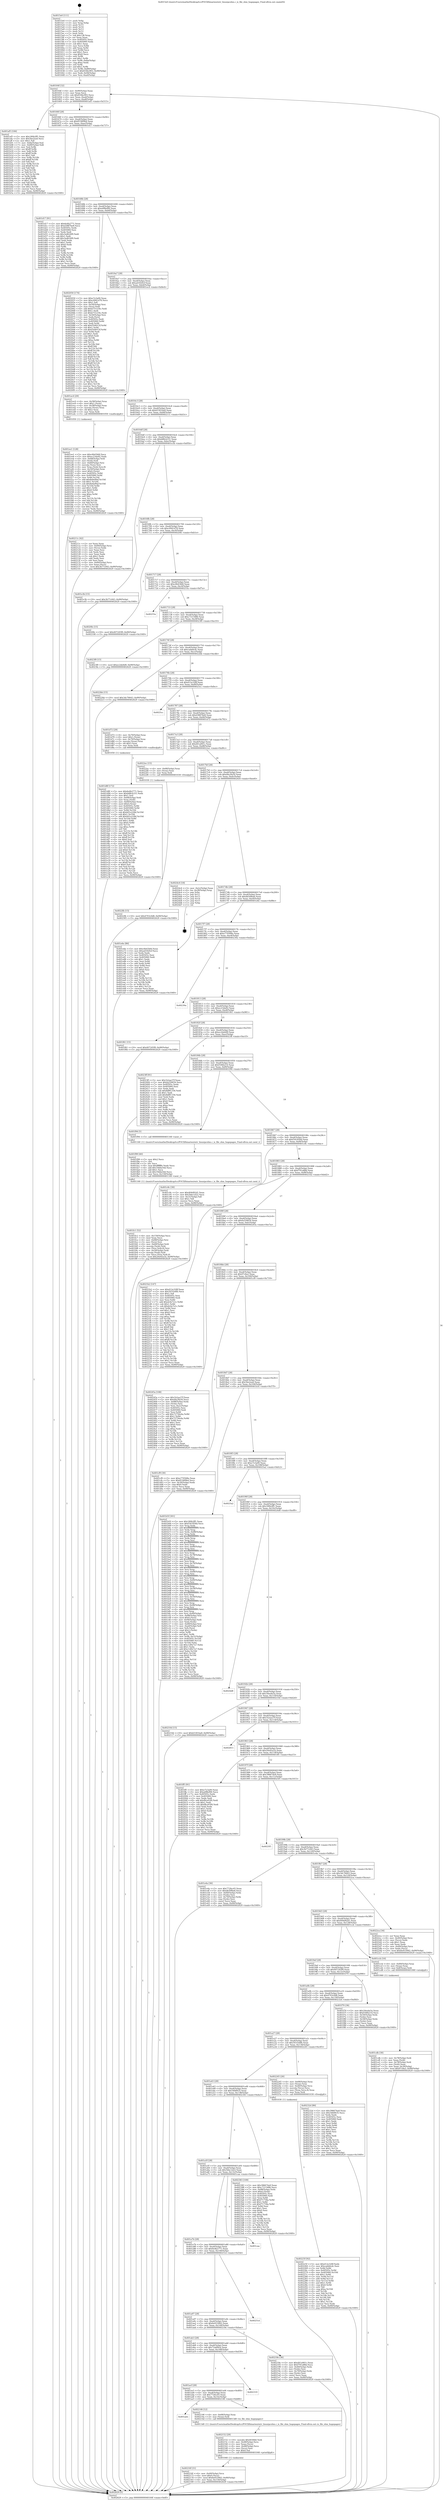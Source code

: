 digraph "0x4015e0" {
  label = "0x4015e0 (/mnt/c/Users/mathe/Desktop/tcc/POCII/binaries/extr_linuxipcshm.c_is_file_shm_hugepages_Final-ollvm.out::main(0))"
  labelloc = "t"
  node[shape=record]

  Entry [label="",width=0.3,height=0.3,shape=circle,fillcolor=black,style=filled]
  "0x40164f" [label="{
     0x40164f [32]\l
     | [instrs]\l
     &nbsp;&nbsp;0x40164f \<+6\>: mov -0x90(%rbp),%eax\l
     &nbsp;&nbsp;0x401655 \<+2\>: mov %eax,%ecx\l
     &nbsp;&nbsp;0x401657 \<+6\>: sub $0x816bc993,%ecx\l
     &nbsp;&nbsp;0x40165d \<+6\>: mov %eax,-0xa4(%rbp)\l
     &nbsp;&nbsp;0x401663 \<+6\>: mov %ecx,-0xa8(%rbp)\l
     &nbsp;&nbsp;0x401669 \<+6\>: je 0000000000401af5 \<main+0x515\>\l
  }"]
  "0x401af5" [label="{
     0x401af5 [106]\l
     | [instrs]\l
     &nbsp;&nbsp;0x401af5 \<+5\>: mov $0x180b2ff1,%eax\l
     &nbsp;&nbsp;0x401afa \<+5\>: mov $0x5be2ea4,%ecx\l
     &nbsp;&nbsp;0x401aff \<+2\>: mov $0x1,%dl\l
     &nbsp;&nbsp;0x401b01 \<+7\>: mov -0x8a(%rbp),%sil\l
     &nbsp;&nbsp;0x401b08 \<+7\>: mov -0x89(%rbp),%dil\l
     &nbsp;&nbsp;0x401b0f \<+3\>: mov %sil,%r8b\l
     &nbsp;&nbsp;0x401b12 \<+4\>: xor $0xff,%r8b\l
     &nbsp;&nbsp;0x401b16 \<+3\>: mov %dil,%r9b\l
     &nbsp;&nbsp;0x401b19 \<+4\>: xor $0xff,%r9b\l
     &nbsp;&nbsp;0x401b1d \<+3\>: xor $0x1,%dl\l
     &nbsp;&nbsp;0x401b20 \<+3\>: mov %r8b,%r10b\l
     &nbsp;&nbsp;0x401b23 \<+4\>: and $0xff,%r10b\l
     &nbsp;&nbsp;0x401b27 \<+3\>: and %dl,%sil\l
     &nbsp;&nbsp;0x401b2a \<+3\>: mov %r9b,%r11b\l
     &nbsp;&nbsp;0x401b2d \<+4\>: and $0xff,%r11b\l
     &nbsp;&nbsp;0x401b31 \<+3\>: and %dl,%dil\l
     &nbsp;&nbsp;0x401b34 \<+3\>: or %sil,%r10b\l
     &nbsp;&nbsp;0x401b37 \<+3\>: or %dil,%r11b\l
     &nbsp;&nbsp;0x401b3a \<+3\>: xor %r11b,%r10b\l
     &nbsp;&nbsp;0x401b3d \<+3\>: or %r9b,%r8b\l
     &nbsp;&nbsp;0x401b40 \<+4\>: xor $0xff,%r8b\l
     &nbsp;&nbsp;0x401b44 \<+3\>: or $0x1,%dl\l
     &nbsp;&nbsp;0x401b47 \<+3\>: and %dl,%r8b\l
     &nbsp;&nbsp;0x401b4a \<+3\>: or %r8b,%r10b\l
     &nbsp;&nbsp;0x401b4d \<+4\>: test $0x1,%r10b\l
     &nbsp;&nbsp;0x401b51 \<+3\>: cmovne %ecx,%eax\l
     &nbsp;&nbsp;0x401b54 \<+6\>: mov %eax,-0x90(%rbp)\l
     &nbsp;&nbsp;0x401b5a \<+5\>: jmp 0000000000402629 \<main+0x1049\>\l
  }"]
  "0x40166f" [label="{
     0x40166f [28]\l
     | [instrs]\l
     &nbsp;&nbsp;0x40166f \<+5\>: jmp 0000000000401674 \<main+0x94\>\l
     &nbsp;&nbsp;0x401674 \<+6\>: mov -0xa4(%rbp),%eax\l
     &nbsp;&nbsp;0x40167a \<+5\>: sub $0x8536f9b4,%eax\l
     &nbsp;&nbsp;0x40167f \<+6\>: mov %eax,-0xac(%rbp)\l
     &nbsp;&nbsp;0x401685 \<+6\>: je 0000000000401d17 \<main+0x737\>\l
  }"]
  "0x402629" [label="{
     0x402629 [5]\l
     | [instrs]\l
     &nbsp;&nbsp;0x402629 \<+5\>: jmp 000000000040164f \<main+0x6f\>\l
  }"]
  "0x4015e0" [label="{
     0x4015e0 [111]\l
     | [instrs]\l
     &nbsp;&nbsp;0x4015e0 \<+1\>: push %rbp\l
     &nbsp;&nbsp;0x4015e1 \<+3\>: mov %rsp,%rbp\l
     &nbsp;&nbsp;0x4015e4 \<+2\>: push %r15\l
     &nbsp;&nbsp;0x4015e6 \<+2\>: push %r14\l
     &nbsp;&nbsp;0x4015e8 \<+2\>: push %r13\l
     &nbsp;&nbsp;0x4015ea \<+2\>: push %r12\l
     &nbsp;&nbsp;0x4015ec \<+1\>: push %rbx\l
     &nbsp;&nbsp;0x4015ed \<+7\>: sub $0x138,%rsp\l
     &nbsp;&nbsp;0x4015f4 \<+2\>: xor %eax,%eax\l
     &nbsp;&nbsp;0x4015f6 \<+7\>: mov 0x40505c,%ecx\l
     &nbsp;&nbsp;0x4015fd \<+7\>: mov 0x405060,%edx\l
     &nbsp;&nbsp;0x401604 \<+3\>: sub $0x1,%eax\l
     &nbsp;&nbsp;0x401607 \<+3\>: mov %ecx,%r8d\l
     &nbsp;&nbsp;0x40160a \<+3\>: add %eax,%r8d\l
     &nbsp;&nbsp;0x40160d \<+4\>: imul %r8d,%ecx\l
     &nbsp;&nbsp;0x401611 \<+3\>: and $0x1,%ecx\l
     &nbsp;&nbsp;0x401614 \<+3\>: cmp $0x0,%ecx\l
     &nbsp;&nbsp;0x401617 \<+4\>: sete %r9b\l
     &nbsp;&nbsp;0x40161b \<+4\>: and $0x1,%r9b\l
     &nbsp;&nbsp;0x40161f \<+7\>: mov %r9b,-0x8a(%rbp)\l
     &nbsp;&nbsp;0x401626 \<+3\>: cmp $0xa,%edx\l
     &nbsp;&nbsp;0x401629 \<+4\>: setl %r9b\l
     &nbsp;&nbsp;0x40162d \<+4\>: and $0x1,%r9b\l
     &nbsp;&nbsp;0x401631 \<+7\>: mov %r9b,-0x89(%rbp)\l
     &nbsp;&nbsp;0x401638 \<+10\>: movl $0x816bc993,-0x90(%rbp)\l
     &nbsp;&nbsp;0x401642 \<+6\>: mov %edi,-0x94(%rbp)\l
     &nbsp;&nbsp;0x401648 \<+7\>: mov %rsi,-0xa0(%rbp)\l
  }"]
  Exit [label="",width=0.3,height=0.3,shape=circle,fillcolor=black,style=filled,peripheries=2]
  "0x401d17" [label="{
     0x401d17 [91]\l
     | [instrs]\l
     &nbsp;&nbsp;0x401d17 \<+5\>: mov $0x6e4b2771,%eax\l
     &nbsp;&nbsp;0x401d1c \<+5\>: mov $0xd3887be8,%ecx\l
     &nbsp;&nbsp;0x401d21 \<+7\>: mov 0x40505c,%edx\l
     &nbsp;&nbsp;0x401d28 \<+7\>: mov 0x405060,%esi\l
     &nbsp;&nbsp;0x401d2f \<+2\>: mov %edx,%edi\l
     &nbsp;&nbsp;0x401d31 \<+6\>: sub $0x3ed624f9,%edi\l
     &nbsp;&nbsp;0x401d37 \<+3\>: sub $0x1,%edi\l
     &nbsp;&nbsp;0x401d3a \<+6\>: add $0x3ed624f9,%edi\l
     &nbsp;&nbsp;0x401d40 \<+3\>: imul %edi,%edx\l
     &nbsp;&nbsp;0x401d43 \<+3\>: and $0x1,%edx\l
     &nbsp;&nbsp;0x401d46 \<+3\>: cmp $0x0,%edx\l
     &nbsp;&nbsp;0x401d49 \<+4\>: sete %r8b\l
     &nbsp;&nbsp;0x401d4d \<+3\>: cmp $0xa,%esi\l
     &nbsp;&nbsp;0x401d50 \<+4\>: setl %r9b\l
     &nbsp;&nbsp;0x401d54 \<+3\>: mov %r8b,%r10b\l
     &nbsp;&nbsp;0x401d57 \<+3\>: and %r9b,%r10b\l
     &nbsp;&nbsp;0x401d5a \<+3\>: xor %r9b,%r8b\l
     &nbsp;&nbsp;0x401d5d \<+3\>: or %r8b,%r10b\l
     &nbsp;&nbsp;0x401d60 \<+4\>: test $0x1,%r10b\l
     &nbsp;&nbsp;0x401d64 \<+3\>: cmovne %ecx,%eax\l
     &nbsp;&nbsp;0x401d67 \<+6\>: mov %eax,-0x90(%rbp)\l
     &nbsp;&nbsp;0x401d6d \<+5\>: jmp 0000000000402629 \<main+0x1049\>\l
  }"]
  "0x40168b" [label="{
     0x40168b [28]\l
     | [instrs]\l
     &nbsp;&nbsp;0x40168b \<+5\>: jmp 0000000000401690 \<main+0xb0\>\l
     &nbsp;&nbsp;0x401690 \<+6\>: mov -0xa4(%rbp),%eax\l
     &nbsp;&nbsp;0x401696 \<+5\>: sub $0xa0f8ef06,%eax\l
     &nbsp;&nbsp;0x40169b \<+6\>: mov %eax,-0xb0(%rbp)\l
     &nbsp;&nbsp;0x4016a1 \<+6\>: je 0000000000402050 \<main+0xa70\>\l
  }"]
  "0x4022fb" [label="{
     0x4022fb [15]\l
     | [instrs]\l
     &nbsp;&nbsp;0x4022fb \<+10\>: movl $0x4703c0d8,-0x90(%rbp)\l
     &nbsp;&nbsp;0x402305 \<+5\>: jmp 0000000000402629 \<main+0x1049\>\l
  }"]
  "0x402050" [label="{
     0x402050 [174]\l
     | [instrs]\l
     &nbsp;&nbsp;0x402050 \<+5\>: mov $0xe7e3a00,%eax\l
     &nbsp;&nbsp;0x402055 \<+5\>: mov $0xc0941d78,%ecx\l
     &nbsp;&nbsp;0x40205a \<+2\>: mov $0x1,%dl\l
     &nbsp;&nbsp;0x40205c \<+4\>: mov -0x50(%rbp),%rsi\l
     &nbsp;&nbsp;0x402060 \<+2\>: mov (%rsi),%edi\l
     &nbsp;&nbsp;0x402062 \<+6\>: add $0xb751e54c,%edi\l
     &nbsp;&nbsp;0x402068 \<+3\>: add $0x1,%edi\l
     &nbsp;&nbsp;0x40206b \<+6\>: sub $0xb751e54c,%edi\l
     &nbsp;&nbsp;0x402071 \<+4\>: mov -0x50(%rbp),%rsi\l
     &nbsp;&nbsp;0x402075 \<+2\>: mov %edi,(%rsi)\l
     &nbsp;&nbsp;0x402077 \<+7\>: mov 0x40505c,%edi\l
     &nbsp;&nbsp;0x40207e \<+8\>: mov 0x405060,%r8d\l
     &nbsp;&nbsp;0x402086 \<+3\>: mov %edi,%r9d\l
     &nbsp;&nbsp;0x402089 \<+7\>: add $0xf164015f,%r9d\l
     &nbsp;&nbsp;0x402090 \<+4\>: sub $0x1,%r9d\l
     &nbsp;&nbsp;0x402094 \<+7\>: sub $0xf164015f,%r9d\l
     &nbsp;&nbsp;0x40209b \<+4\>: imul %r9d,%edi\l
     &nbsp;&nbsp;0x40209f \<+3\>: and $0x1,%edi\l
     &nbsp;&nbsp;0x4020a2 \<+3\>: cmp $0x0,%edi\l
     &nbsp;&nbsp;0x4020a5 \<+4\>: sete %r10b\l
     &nbsp;&nbsp;0x4020a9 \<+4\>: cmp $0xa,%r8d\l
     &nbsp;&nbsp;0x4020ad \<+4\>: setl %r11b\l
     &nbsp;&nbsp;0x4020b1 \<+3\>: mov %r10b,%bl\l
     &nbsp;&nbsp;0x4020b4 \<+3\>: xor $0xff,%bl\l
     &nbsp;&nbsp;0x4020b7 \<+3\>: mov %r11b,%r14b\l
     &nbsp;&nbsp;0x4020ba \<+4\>: xor $0xff,%r14b\l
     &nbsp;&nbsp;0x4020be \<+3\>: xor $0x1,%dl\l
     &nbsp;&nbsp;0x4020c1 \<+3\>: mov %bl,%r15b\l
     &nbsp;&nbsp;0x4020c4 \<+4\>: and $0xff,%r15b\l
     &nbsp;&nbsp;0x4020c8 \<+3\>: and %dl,%r10b\l
     &nbsp;&nbsp;0x4020cb \<+3\>: mov %r14b,%r12b\l
     &nbsp;&nbsp;0x4020ce \<+4\>: and $0xff,%r12b\l
     &nbsp;&nbsp;0x4020d2 \<+3\>: and %dl,%r11b\l
     &nbsp;&nbsp;0x4020d5 \<+3\>: or %r10b,%r15b\l
     &nbsp;&nbsp;0x4020d8 \<+3\>: or %r11b,%r12b\l
     &nbsp;&nbsp;0x4020db \<+3\>: xor %r12b,%r15b\l
     &nbsp;&nbsp;0x4020de \<+3\>: or %r14b,%bl\l
     &nbsp;&nbsp;0x4020e1 \<+3\>: xor $0xff,%bl\l
     &nbsp;&nbsp;0x4020e4 \<+3\>: or $0x1,%dl\l
     &nbsp;&nbsp;0x4020e7 \<+2\>: and %dl,%bl\l
     &nbsp;&nbsp;0x4020e9 \<+3\>: or %bl,%r15b\l
     &nbsp;&nbsp;0x4020ec \<+4\>: test $0x1,%r15b\l
     &nbsp;&nbsp;0x4020f0 \<+3\>: cmovne %ecx,%eax\l
     &nbsp;&nbsp;0x4020f3 \<+6\>: mov %eax,-0x90(%rbp)\l
     &nbsp;&nbsp;0x4020f9 \<+5\>: jmp 0000000000402629 \<main+0x1049\>\l
  }"]
  "0x4016a7" [label="{
     0x4016a7 [28]\l
     | [instrs]\l
     &nbsp;&nbsp;0x4016a7 \<+5\>: jmp 00000000004016ac \<main+0xcc\>\l
     &nbsp;&nbsp;0x4016ac \<+6\>: mov -0xa4(%rbp),%eax\l
     &nbsp;&nbsp;0x4016b2 \<+5\>: sub $0xad1820cf,%eax\l
     &nbsp;&nbsp;0x4016b7 \<+6\>: mov %eax,-0xb4(%rbp)\l
     &nbsp;&nbsp;0x4016bd \<+6\>: je 0000000000401ec4 \<main+0x8e4\>\l
  }"]
  "0x40225f" [label="{
     0x40225f [92]\l
     | [instrs]\l
     &nbsp;&nbsp;0x40225f \<+5\>: mov $0xd12e328f,%edx\l
     &nbsp;&nbsp;0x402264 \<+5\>: mov $0xcadddcdc,%esi\l
     &nbsp;&nbsp;0x402269 \<+3\>: xor %r8d,%r8d\l
     &nbsp;&nbsp;0x40226c \<+8\>: mov 0x40505c,%r9d\l
     &nbsp;&nbsp;0x402274 \<+8\>: mov 0x405060,%r10d\l
     &nbsp;&nbsp;0x40227c \<+4\>: sub $0x1,%r8d\l
     &nbsp;&nbsp;0x402280 \<+3\>: mov %r9d,%r11d\l
     &nbsp;&nbsp;0x402283 \<+3\>: add %r8d,%r11d\l
     &nbsp;&nbsp;0x402286 \<+4\>: imul %r11d,%r9d\l
     &nbsp;&nbsp;0x40228a \<+4\>: and $0x1,%r9d\l
     &nbsp;&nbsp;0x40228e \<+4\>: cmp $0x0,%r9d\l
     &nbsp;&nbsp;0x402292 \<+3\>: sete %bl\l
     &nbsp;&nbsp;0x402295 \<+4\>: cmp $0xa,%r10d\l
     &nbsp;&nbsp;0x402299 \<+4\>: setl %r14b\l
     &nbsp;&nbsp;0x40229d \<+3\>: mov %bl,%r15b\l
     &nbsp;&nbsp;0x4022a0 \<+3\>: and %r14b,%r15b\l
     &nbsp;&nbsp;0x4022a3 \<+3\>: xor %r14b,%bl\l
     &nbsp;&nbsp;0x4022a6 \<+3\>: or %bl,%r15b\l
     &nbsp;&nbsp;0x4022a9 \<+4\>: test $0x1,%r15b\l
     &nbsp;&nbsp;0x4022ad \<+3\>: cmovne %esi,%edx\l
     &nbsp;&nbsp;0x4022b0 \<+6\>: mov %edx,-0x90(%rbp)\l
     &nbsp;&nbsp;0x4022b6 \<+5\>: jmp 0000000000402629 \<main+0x1049\>\l
  }"]
  "0x401ec4" [label="{
     0x401ec4 [29]\l
     | [instrs]\l
     &nbsp;&nbsp;0x401ec4 \<+4\>: mov -0x58(%rbp),%rax\l
     &nbsp;&nbsp;0x401ec8 \<+6\>: movl $0x1,(%rax)\l
     &nbsp;&nbsp;0x401ece \<+4\>: mov -0x58(%rbp),%rax\l
     &nbsp;&nbsp;0x401ed2 \<+3\>: movslq (%rax),%rax\l
     &nbsp;&nbsp;0x401ed5 \<+4\>: shl $0x2,%rax\l
     &nbsp;&nbsp;0x401ed9 \<+3\>: mov %rax,%rdi\l
     &nbsp;&nbsp;0x401edc \<+5\>: call 0000000000401050 \<malloc@plt\>\l
     | [calls]\l
     &nbsp;&nbsp;0x401050 \{1\} (unknown)\l
  }"]
  "0x4016c3" [label="{
     0x4016c3 [28]\l
     | [instrs]\l
     &nbsp;&nbsp;0x4016c3 \<+5\>: jmp 00000000004016c8 \<main+0xe8\>\l
     &nbsp;&nbsp;0x4016c8 \<+6\>: mov -0xa4(%rbp),%eax\l
     &nbsp;&nbsp;0x4016ce \<+5\>: sub $0xb5301ba9,%eax\l
     &nbsp;&nbsp;0x4016d3 \<+6\>: mov %eax,-0xb8(%rbp)\l
     &nbsp;&nbsp;0x4016d9 \<+6\>: je 000000000040211c \<main+0xb3c\>\l
  }"]
  "0x40216f" [label="{
     0x40216f [31]\l
     | [instrs]\l
     &nbsp;&nbsp;0x40216f \<+4\>: mov -0x40(%rbp),%rcx\l
     &nbsp;&nbsp;0x402173 \<+6\>: movl $0x0,(%rcx)\l
     &nbsp;&nbsp;0x402179 \<+10\>: movl $0x6e933062,-0x90(%rbp)\l
     &nbsp;&nbsp;0x402183 \<+6\>: mov %eax,-0x154(%rbp)\l
     &nbsp;&nbsp;0x402189 \<+5\>: jmp 0000000000402629 \<main+0x1049\>\l
  }"]
  "0x40211c" [label="{
     0x40211c [42]\l
     | [instrs]\l
     &nbsp;&nbsp;0x40211c \<+2\>: xor %eax,%eax\l
     &nbsp;&nbsp;0x40211e \<+4\>: mov -0x60(%rbp),%rcx\l
     &nbsp;&nbsp;0x402122 \<+2\>: mov (%rcx),%edx\l
     &nbsp;&nbsp;0x402124 \<+2\>: mov %eax,%esi\l
     &nbsp;&nbsp;0x402126 \<+2\>: sub %edx,%esi\l
     &nbsp;&nbsp;0x402128 \<+2\>: mov %eax,%edx\l
     &nbsp;&nbsp;0x40212a \<+3\>: sub $0x1,%edx\l
     &nbsp;&nbsp;0x40212d \<+2\>: add %edx,%esi\l
     &nbsp;&nbsp;0x40212f \<+2\>: sub %esi,%eax\l
     &nbsp;&nbsp;0x402131 \<+4\>: mov -0x60(%rbp),%rcx\l
     &nbsp;&nbsp;0x402135 \<+2\>: mov %eax,(%rcx)\l
     &nbsp;&nbsp;0x402137 \<+10\>: movl $0x3b77c043,-0x90(%rbp)\l
     &nbsp;&nbsp;0x402141 \<+5\>: jmp 0000000000402629 \<main+0x1049\>\l
  }"]
  "0x4016df" [label="{
     0x4016df [28]\l
     | [instrs]\l
     &nbsp;&nbsp;0x4016df \<+5\>: jmp 00000000004016e4 \<main+0x104\>\l
     &nbsp;&nbsp;0x4016e4 \<+6\>: mov -0xa4(%rbp),%eax\l
     &nbsp;&nbsp;0x4016ea \<+5\>: sub $0xb88cb331,%eax\l
     &nbsp;&nbsp;0x4016ef \<+6\>: mov %eax,-0xbc(%rbp)\l
     &nbsp;&nbsp;0x4016f5 \<+6\>: je 0000000000401e3b \<main+0x85b\>\l
  }"]
  "0x402152" [label="{
     0x402152 [29]\l
     | [instrs]\l
     &nbsp;&nbsp;0x402152 \<+10\>: movabs $0x4030b6,%rdi\l
     &nbsp;&nbsp;0x40215c \<+4\>: mov -0x48(%rbp),%rcx\l
     &nbsp;&nbsp;0x402160 \<+2\>: mov %eax,(%rcx)\l
     &nbsp;&nbsp;0x402162 \<+4\>: mov -0x48(%rbp),%rcx\l
     &nbsp;&nbsp;0x402166 \<+2\>: mov (%rcx),%esi\l
     &nbsp;&nbsp;0x402168 \<+2\>: mov $0x0,%al\l
     &nbsp;&nbsp;0x40216a \<+5\>: call 0000000000401040 \<printf@plt\>\l
     | [calls]\l
     &nbsp;&nbsp;0x401040 \{1\} (unknown)\l
  }"]
  "0x401e3b" [label="{
     0x401e3b [15]\l
     | [instrs]\l
     &nbsp;&nbsp;0x401e3b \<+10\>: movl $0x3b77c043,-0x90(%rbp)\l
     &nbsp;&nbsp;0x401e45 \<+5\>: jmp 0000000000402629 \<main+0x1049\>\l
  }"]
  "0x4016fb" [label="{
     0x4016fb [28]\l
     | [instrs]\l
     &nbsp;&nbsp;0x4016fb \<+5\>: jmp 0000000000401700 \<main+0x120\>\l
     &nbsp;&nbsp;0x401700 \<+6\>: mov -0xa4(%rbp),%eax\l
     &nbsp;&nbsp;0x401706 \<+5\>: sub $0xc0941d78,%eax\l
     &nbsp;&nbsp;0x40170b \<+6\>: mov %eax,-0xc0(%rbp)\l
     &nbsp;&nbsp;0x401711 \<+6\>: je 00000000004020fe \<main+0xb1e\>\l
  }"]
  "0x401aeb" [label="{
     0x401aeb\l
  }", style=dashed]
  "0x4020fe" [label="{
     0x4020fe [15]\l
     | [instrs]\l
     &nbsp;&nbsp;0x4020fe \<+10\>: movl $0x407245f9,-0x90(%rbp)\l
     &nbsp;&nbsp;0x402108 \<+5\>: jmp 0000000000402629 \<main+0x1049\>\l
  }"]
  "0x401717" [label="{
     0x401717 [28]\l
     | [instrs]\l
     &nbsp;&nbsp;0x401717 \<+5\>: jmp 000000000040171c \<main+0x13c\>\l
     &nbsp;&nbsp;0x40171c \<+6\>: mov -0xa4(%rbp),%eax\l
     &nbsp;&nbsp;0x401722 \<+5\>: sub $0xc6b43bfd,%eax\l
     &nbsp;&nbsp;0x401727 \<+6\>: mov %eax,-0xc4(%rbp)\l
     &nbsp;&nbsp;0x40172d \<+6\>: je 000000000040255a \<main+0xf7a\>\l
  }"]
  "0x402146" [label="{
     0x402146 [12]\l
     | [instrs]\l
     &nbsp;&nbsp;0x402146 \<+4\>: mov -0x68(%rbp),%rax\l
     &nbsp;&nbsp;0x40214a \<+3\>: mov (%rax),%rdi\l
     &nbsp;&nbsp;0x40214d \<+5\>: call 00000000004013d0 \<is_file_shm_hugepages\>\l
     | [calls]\l
     &nbsp;&nbsp;0x4013d0 \{1\} (/mnt/c/Users/mathe/Desktop/tcc/POCII/binaries/extr_linuxipcshm.c_is_file_shm_hugepages_Final-ollvm.out::is_file_shm_hugepages)\l
  }"]
  "0x40255a" [label="{
     0x40255a\l
  }", style=dashed]
  "0x401733" [label="{
     0x401733 [28]\l
     | [instrs]\l
     &nbsp;&nbsp;0x401733 \<+5\>: jmp 0000000000401738 \<main+0x158\>\l
     &nbsp;&nbsp;0x401738 \<+6\>: mov -0xa4(%rbp),%eax\l
     &nbsp;&nbsp;0x40173e \<+5\>: sub $0xc7215486,%eax\l
     &nbsp;&nbsp;0x401743 \<+6\>: mov %eax,-0xc8(%rbp)\l
     &nbsp;&nbsp;0x401749 \<+6\>: je 00000000004023f0 \<main+0xe10\>\l
  }"]
  "0x401acf" [label="{
     0x401acf [28]\l
     | [instrs]\l
     &nbsp;&nbsp;0x401acf \<+5\>: jmp 0000000000401ad4 \<main+0x4f4\>\l
     &nbsp;&nbsp;0x401ad4 \<+6\>: mov -0xa4(%rbp),%eax\l
     &nbsp;&nbsp;0x401ada \<+5\>: sub $0x772fec45,%eax\l
     &nbsp;&nbsp;0x401adf \<+6\>: mov %eax,-0x14c(%rbp)\l
     &nbsp;&nbsp;0x401ae5 \<+6\>: je 0000000000402146 \<main+0xb66\>\l
  }"]
  "0x4023f0" [label="{
     0x4023f0 [15]\l
     | [instrs]\l
     &nbsp;&nbsp;0x4023f0 \<+10\>: movl $0xec2de6d9,-0x90(%rbp)\l
     &nbsp;&nbsp;0x4023fa \<+5\>: jmp 0000000000402629 \<main+0x1049\>\l
  }"]
  "0x40174f" [label="{
     0x40174f [28]\l
     | [instrs]\l
     &nbsp;&nbsp;0x40174f \<+5\>: jmp 0000000000401754 \<main+0x174\>\l
     &nbsp;&nbsp;0x401754 \<+6\>: mov -0xa4(%rbp),%eax\l
     &nbsp;&nbsp;0x40175a \<+5\>: sub $0xcadddcdc,%eax\l
     &nbsp;&nbsp;0x40175f \<+6\>: mov %eax,-0xcc(%rbp)\l
     &nbsp;&nbsp;0x401765 \<+6\>: je 00000000004022bb \<main+0xcdb\>\l
  }"]
  "0x402319" [label="{
     0x402319\l
  }", style=dashed]
  "0x4022bb" [label="{
     0x4022bb [15]\l
     | [instrs]\l
     &nbsp;&nbsp;0x4022bb \<+10\>: movl $0x3dc76643,-0x90(%rbp)\l
     &nbsp;&nbsp;0x4022c5 \<+5\>: jmp 0000000000402629 \<main+0x1049\>\l
  }"]
  "0x40176b" [label="{
     0x40176b [28]\l
     | [instrs]\l
     &nbsp;&nbsp;0x40176b \<+5\>: jmp 0000000000401770 \<main+0x190\>\l
     &nbsp;&nbsp;0x401770 \<+6\>: mov -0xa4(%rbp),%eax\l
     &nbsp;&nbsp;0x401776 \<+5\>: sub $0xd12e328f,%eax\l
     &nbsp;&nbsp;0x40177b \<+6\>: mov %eax,-0xd0(%rbp)\l
     &nbsp;&nbsp;0x401781 \<+6\>: je 00000000004025cc \<main+0xfec\>\l
  }"]
  "0x401ab3" [label="{
     0x401ab3 [28]\l
     | [instrs]\l
     &nbsp;&nbsp;0x401ab3 \<+5\>: jmp 0000000000401ab8 \<main+0x4d8\>\l
     &nbsp;&nbsp;0x401ab8 \<+6\>: mov -0xa4(%rbp),%eax\l
     &nbsp;&nbsp;0x401abe \<+5\>: sub $0x72a6f9cb,%eax\l
     &nbsp;&nbsp;0x401ac3 \<+6\>: mov %eax,-0x148(%rbp)\l
     &nbsp;&nbsp;0x401ac9 \<+6\>: je 0000000000402319 \<main+0xd39\>\l
  }"]
  "0x4025cc" [label="{
     0x4025cc\l
  }", style=dashed]
  "0x401787" [label="{
     0x401787 [28]\l
     | [instrs]\l
     &nbsp;&nbsp;0x401787 \<+5\>: jmp 000000000040178c \<main+0x1ac\>\l
     &nbsp;&nbsp;0x40178c \<+6\>: mov -0xa4(%rbp),%eax\l
     &nbsp;&nbsp;0x401792 \<+5\>: sub $0xd3887be8,%eax\l
     &nbsp;&nbsp;0x401797 \<+6\>: mov %eax,-0xd4(%rbp)\l
     &nbsp;&nbsp;0x40179d \<+6\>: je 0000000000401d72 \<main+0x792\>\l
  }"]
  "0x40218e" [label="{
     0x40218e [36]\l
     | [instrs]\l
     &nbsp;&nbsp;0x40218e \<+5\>: mov $0xd41a061c,%eax\l
     &nbsp;&nbsp;0x402193 \<+5\>: mov $0xf791a88d,%ecx\l
     &nbsp;&nbsp;0x402198 \<+4\>: mov -0x40(%rbp),%rdx\l
     &nbsp;&nbsp;0x40219c \<+2\>: mov (%rdx),%esi\l
     &nbsp;&nbsp;0x40219e \<+4\>: mov -0x70(%rbp),%rdx\l
     &nbsp;&nbsp;0x4021a2 \<+2\>: cmp (%rdx),%esi\l
     &nbsp;&nbsp;0x4021a4 \<+3\>: cmovl %ecx,%eax\l
     &nbsp;&nbsp;0x4021a7 \<+6\>: mov %eax,-0x90(%rbp)\l
     &nbsp;&nbsp;0x4021ad \<+5\>: jmp 0000000000402629 \<main+0x1049\>\l
  }"]
  "0x401d72" [label="{
     0x401d72 [29]\l
     | [instrs]\l
     &nbsp;&nbsp;0x401d72 \<+4\>: mov -0x70(%rbp),%rax\l
     &nbsp;&nbsp;0x401d76 \<+6\>: movl $0x1,(%rax)\l
     &nbsp;&nbsp;0x401d7c \<+4\>: mov -0x70(%rbp),%rax\l
     &nbsp;&nbsp;0x401d80 \<+3\>: movslq (%rax),%rax\l
     &nbsp;&nbsp;0x401d83 \<+4\>: shl $0x3,%rax\l
     &nbsp;&nbsp;0x401d87 \<+3\>: mov %rax,%rdi\l
     &nbsp;&nbsp;0x401d8a \<+5\>: call 0000000000401050 \<malloc@plt\>\l
     | [calls]\l
     &nbsp;&nbsp;0x401050 \{1\} (unknown)\l
  }"]
  "0x4017a3" [label="{
     0x4017a3 [28]\l
     | [instrs]\l
     &nbsp;&nbsp;0x4017a3 \<+5\>: jmp 00000000004017a8 \<main+0x1c8\>\l
     &nbsp;&nbsp;0x4017a8 \<+6\>: mov -0xa4(%rbp),%eax\l
     &nbsp;&nbsp;0x4017ae \<+5\>: sub $0xd41a061c,%eax\l
     &nbsp;&nbsp;0x4017b3 \<+6\>: mov %eax,-0xd8(%rbp)\l
     &nbsp;&nbsp;0x4017b9 \<+6\>: je 00000000004022ec \<main+0xd0c\>\l
  }"]
  "0x401a97" [label="{
     0x401a97 [28]\l
     | [instrs]\l
     &nbsp;&nbsp;0x401a97 \<+5\>: jmp 0000000000401a9c \<main+0x4bc\>\l
     &nbsp;&nbsp;0x401a9c \<+6\>: mov -0xa4(%rbp),%eax\l
     &nbsp;&nbsp;0x401aa2 \<+5\>: sub $0x6e933062,%eax\l
     &nbsp;&nbsp;0x401aa7 \<+6\>: mov %eax,-0x144(%rbp)\l
     &nbsp;&nbsp;0x401aad \<+6\>: je 000000000040218e \<main+0xbae\>\l
  }"]
  "0x4022ec" [label="{
     0x4022ec [15]\l
     | [instrs]\l
     &nbsp;&nbsp;0x4022ec \<+4\>: mov -0x68(%rbp),%rax\l
     &nbsp;&nbsp;0x4022f0 \<+3\>: mov (%rax),%rax\l
     &nbsp;&nbsp;0x4022f3 \<+3\>: mov %rax,%rdi\l
     &nbsp;&nbsp;0x4022f6 \<+5\>: call 0000000000401030 \<free@plt\>\l
     | [calls]\l
     &nbsp;&nbsp;0x401030 \{1\} (unknown)\l
  }"]
  "0x4017bf" [label="{
     0x4017bf [28]\l
     | [instrs]\l
     &nbsp;&nbsp;0x4017bf \<+5\>: jmp 00000000004017c4 \<main+0x1e4\>\l
     &nbsp;&nbsp;0x4017c4 \<+6\>: mov -0xa4(%rbp),%eax\l
     &nbsp;&nbsp;0x4017ca \<+5\>: sub $0xd4a3fa50,%eax\l
     &nbsp;&nbsp;0x4017cf \<+6\>: mov %eax,-0xdc(%rbp)\l
     &nbsp;&nbsp;0x4017d5 \<+6\>: je 00000000004024c6 \<main+0xee6\>\l
  }"]
  "0x40251d" [label="{
     0x40251d\l
  }", style=dashed]
  "0x4024c6" [label="{
     0x4024c6 [18]\l
     | [instrs]\l
     &nbsp;&nbsp;0x4024c6 \<+3\>: mov -0x2c(%rbp),%eax\l
     &nbsp;&nbsp;0x4024c9 \<+4\>: lea -0x28(%rbp),%rsp\l
     &nbsp;&nbsp;0x4024cd \<+1\>: pop %rbx\l
     &nbsp;&nbsp;0x4024ce \<+2\>: pop %r12\l
     &nbsp;&nbsp;0x4024d0 \<+2\>: pop %r13\l
     &nbsp;&nbsp;0x4024d2 \<+2\>: pop %r14\l
     &nbsp;&nbsp;0x4024d4 \<+2\>: pop %r15\l
     &nbsp;&nbsp;0x4024d6 \<+1\>: pop %rbp\l
     &nbsp;&nbsp;0x4024d7 \<+1\>: ret\l
  }"]
  "0x4017db" [label="{
     0x4017db [28]\l
     | [instrs]\l
     &nbsp;&nbsp;0x4017db \<+5\>: jmp 00000000004017e0 \<main+0x200\>\l
     &nbsp;&nbsp;0x4017e0 \<+6\>: mov -0xa4(%rbp),%eax\l
     &nbsp;&nbsp;0x4017e6 \<+5\>: sub $0xdb50fba6,%eax\l
     &nbsp;&nbsp;0x4017eb \<+6\>: mov %eax,-0xe0(%rbp)\l
     &nbsp;&nbsp;0x4017f1 \<+6\>: je 0000000000401e6e \<main+0x88e\>\l
  }"]
  "0x401a7b" [label="{
     0x401a7b [28]\l
     | [instrs]\l
     &nbsp;&nbsp;0x401a7b \<+5\>: jmp 0000000000401a80 \<main+0x4a0\>\l
     &nbsp;&nbsp;0x401a80 \<+6\>: mov -0xa4(%rbp),%eax\l
     &nbsp;&nbsp;0x401a86 \<+5\>: sub $0x6e4b2771,%eax\l
     &nbsp;&nbsp;0x401a8b \<+6\>: mov %eax,-0x140(%rbp)\l
     &nbsp;&nbsp;0x401a91 \<+6\>: je 000000000040251d \<main+0xf3d\>\l
  }"]
  "0x401e6e" [label="{
     0x401e6e [86]\l
     | [instrs]\l
     &nbsp;&nbsp;0x401e6e \<+5\>: mov $0xc6b43bfd,%eax\l
     &nbsp;&nbsp;0x401e73 \<+5\>: mov $0xad1820cf,%ecx\l
     &nbsp;&nbsp;0x401e78 \<+2\>: xor %edx,%edx\l
     &nbsp;&nbsp;0x401e7a \<+7\>: mov 0x40505c,%esi\l
     &nbsp;&nbsp;0x401e81 \<+7\>: mov 0x405060,%edi\l
     &nbsp;&nbsp;0x401e88 \<+3\>: sub $0x1,%edx\l
     &nbsp;&nbsp;0x401e8b \<+3\>: mov %esi,%r8d\l
     &nbsp;&nbsp;0x401e8e \<+3\>: add %edx,%r8d\l
     &nbsp;&nbsp;0x401e91 \<+4\>: imul %r8d,%esi\l
     &nbsp;&nbsp;0x401e95 \<+3\>: and $0x1,%esi\l
     &nbsp;&nbsp;0x401e98 \<+3\>: cmp $0x0,%esi\l
     &nbsp;&nbsp;0x401e9b \<+4\>: sete %r9b\l
     &nbsp;&nbsp;0x401e9f \<+3\>: cmp $0xa,%edi\l
     &nbsp;&nbsp;0x401ea2 \<+4\>: setl %r10b\l
     &nbsp;&nbsp;0x401ea6 \<+3\>: mov %r9b,%r11b\l
     &nbsp;&nbsp;0x401ea9 \<+3\>: and %r10b,%r11b\l
     &nbsp;&nbsp;0x401eac \<+3\>: xor %r10b,%r9b\l
     &nbsp;&nbsp;0x401eaf \<+3\>: or %r9b,%r11b\l
     &nbsp;&nbsp;0x401eb2 \<+4\>: test $0x1,%r11b\l
     &nbsp;&nbsp;0x401eb6 \<+3\>: cmovne %ecx,%eax\l
     &nbsp;&nbsp;0x401eb9 \<+6\>: mov %eax,-0x90(%rbp)\l
     &nbsp;&nbsp;0x401ebf \<+5\>: jmp 0000000000402629 \<main+0x1049\>\l
  }"]
  "0x4017f7" [label="{
     0x4017f7 [28]\l
     | [instrs]\l
     &nbsp;&nbsp;0x4017f7 \<+5\>: jmp 00000000004017fc \<main+0x21c\>\l
     &nbsp;&nbsp;0x4017fc \<+6\>: mov -0xa4(%rbp),%eax\l
     &nbsp;&nbsp;0x401802 \<+5\>: sub $0xe770568e,%eax\l
     &nbsp;&nbsp;0x401807 \<+6\>: mov %eax,-0xe4(%rbp)\l
     &nbsp;&nbsp;0x40180d \<+6\>: je 000000000040230a \<main+0xd2a\>\l
  }"]
  "0x401caa" [label="{
     0x401caa\l
  }", style=dashed]
  "0x40230a" [label="{
     0x40230a\l
  }", style=dashed]
  "0x401813" [label="{
     0x401813 [28]\l
     | [instrs]\l
     &nbsp;&nbsp;0x401813 \<+5\>: jmp 0000000000401818 \<main+0x238\>\l
     &nbsp;&nbsp;0x401818 \<+6\>: mov -0xa4(%rbp),%eax\l
     &nbsp;&nbsp;0x40181e \<+5\>: sub $0xec23da92,%eax\l
     &nbsp;&nbsp;0x401823 \<+6\>: mov %eax,-0xe8(%rbp)\l
     &nbsp;&nbsp;0x401829 \<+6\>: je 0000000000401f61 \<main+0x981\>\l
  }"]
  "0x401a5f" [label="{
     0x401a5f [28]\l
     | [instrs]\l
     &nbsp;&nbsp;0x401a5f \<+5\>: jmp 0000000000401a64 \<main+0x484\>\l
     &nbsp;&nbsp;0x401a64 \<+6\>: mov -0xa4(%rbp),%eax\l
     &nbsp;&nbsp;0x401a6a \<+5\>: sub $0x5bbc1d22,%eax\l
     &nbsp;&nbsp;0x401a6f \<+6\>: mov %eax,-0x13c(%rbp)\l
     &nbsp;&nbsp;0x401a75 \<+6\>: je 0000000000401caa \<main+0x6ca\>\l
  }"]
  "0x401f61" [label="{
     0x401f61 [15]\l
     | [instrs]\l
     &nbsp;&nbsp;0x401f61 \<+10\>: movl $0x407245f9,-0x90(%rbp)\l
     &nbsp;&nbsp;0x401f6b \<+5\>: jmp 0000000000402629 \<main+0x1049\>\l
  }"]
  "0x40182f" [label="{
     0x40182f [28]\l
     | [instrs]\l
     &nbsp;&nbsp;0x40182f \<+5\>: jmp 0000000000401834 \<main+0x254\>\l
     &nbsp;&nbsp;0x401834 \<+6\>: mov -0xa4(%rbp),%eax\l
     &nbsp;&nbsp;0x40183a \<+5\>: sub $0xec2de6d9,%eax\l
     &nbsp;&nbsp;0x40183f \<+6\>: mov %eax,-0xec(%rbp)\l
     &nbsp;&nbsp;0x401845 \<+6\>: je 00000000004023ff \<main+0xe1f\>\l
  }"]
  "0x402383" [label="{
     0x402383 [109]\l
     | [instrs]\l
     &nbsp;&nbsp;0x402383 \<+5\>: mov $0x396674a9,%eax\l
     &nbsp;&nbsp;0x402388 \<+5\>: mov $0xc7215486,%ecx\l
     &nbsp;&nbsp;0x40238d \<+7\>: mov -0x88(%rbp),%rdx\l
     &nbsp;&nbsp;0x402394 \<+6\>: movl $0x0,(%rdx)\l
     &nbsp;&nbsp;0x40239a \<+7\>: mov 0x40505c,%esi\l
     &nbsp;&nbsp;0x4023a1 \<+7\>: mov 0x405060,%edi\l
     &nbsp;&nbsp;0x4023a8 \<+3\>: mov %esi,%r8d\l
     &nbsp;&nbsp;0x4023ab \<+7\>: add $0xf71758a,%r8d\l
     &nbsp;&nbsp;0x4023b2 \<+4\>: sub $0x1,%r8d\l
     &nbsp;&nbsp;0x4023b6 \<+7\>: sub $0xf71758a,%r8d\l
     &nbsp;&nbsp;0x4023bd \<+4\>: imul %r8d,%esi\l
     &nbsp;&nbsp;0x4023c1 \<+3\>: and $0x1,%esi\l
     &nbsp;&nbsp;0x4023c4 \<+3\>: cmp $0x0,%esi\l
     &nbsp;&nbsp;0x4023c7 \<+4\>: sete %r9b\l
     &nbsp;&nbsp;0x4023cb \<+3\>: cmp $0xa,%edi\l
     &nbsp;&nbsp;0x4023ce \<+4\>: setl %r10b\l
     &nbsp;&nbsp;0x4023d2 \<+3\>: mov %r9b,%r11b\l
     &nbsp;&nbsp;0x4023d5 \<+3\>: and %r10b,%r11b\l
     &nbsp;&nbsp;0x4023d8 \<+3\>: xor %r10b,%r9b\l
     &nbsp;&nbsp;0x4023db \<+3\>: or %r9b,%r11b\l
     &nbsp;&nbsp;0x4023de \<+4\>: test $0x1,%r11b\l
     &nbsp;&nbsp;0x4023e2 \<+3\>: cmovne %ecx,%eax\l
     &nbsp;&nbsp;0x4023e5 \<+6\>: mov %eax,-0x90(%rbp)\l
     &nbsp;&nbsp;0x4023eb \<+5\>: jmp 0000000000402629 \<main+0x1049\>\l
  }"]
  "0x4023ff" [label="{
     0x4023ff [91]\l
     | [instrs]\l
     &nbsp;&nbsp;0x4023ff \<+5\>: mov $0x1b2aa37f,%eax\l
     &nbsp;&nbsp;0x402404 \<+5\>: mov $0xfa250654,%ecx\l
     &nbsp;&nbsp;0x402409 \<+7\>: mov 0x40505c,%edx\l
     &nbsp;&nbsp;0x402410 \<+7\>: mov 0x405060,%esi\l
     &nbsp;&nbsp;0x402417 \<+2\>: mov %edx,%edi\l
     &nbsp;&nbsp;0x402419 \<+6\>: sub $0x8df81356,%edi\l
     &nbsp;&nbsp;0x40241f \<+3\>: sub $0x1,%edi\l
     &nbsp;&nbsp;0x402422 \<+6\>: add $0x8df81356,%edi\l
     &nbsp;&nbsp;0x402428 \<+3\>: imul %edi,%edx\l
     &nbsp;&nbsp;0x40242b \<+3\>: and $0x1,%edx\l
     &nbsp;&nbsp;0x40242e \<+3\>: cmp $0x0,%edx\l
     &nbsp;&nbsp;0x402431 \<+4\>: sete %r8b\l
     &nbsp;&nbsp;0x402435 \<+3\>: cmp $0xa,%esi\l
     &nbsp;&nbsp;0x402438 \<+4\>: setl %r9b\l
     &nbsp;&nbsp;0x40243c \<+3\>: mov %r8b,%r10b\l
     &nbsp;&nbsp;0x40243f \<+3\>: and %r9b,%r10b\l
     &nbsp;&nbsp;0x402442 \<+3\>: xor %r9b,%r8b\l
     &nbsp;&nbsp;0x402445 \<+3\>: or %r8b,%r10b\l
     &nbsp;&nbsp;0x402448 \<+4\>: test $0x1,%r10b\l
     &nbsp;&nbsp;0x40244c \<+3\>: cmovne %ecx,%eax\l
     &nbsp;&nbsp;0x40244f \<+6\>: mov %eax,-0x90(%rbp)\l
     &nbsp;&nbsp;0x402455 \<+5\>: jmp 0000000000402629 \<main+0x1049\>\l
  }"]
  "0x40184b" [label="{
     0x40184b [28]\l
     | [instrs]\l
     &nbsp;&nbsp;0x40184b \<+5\>: jmp 0000000000401850 \<main+0x270\>\l
     &nbsp;&nbsp;0x401850 \<+6\>: mov -0xa4(%rbp),%eax\l
     &nbsp;&nbsp;0x401856 \<+5\>: sub $0xf166b214,%eax\l
     &nbsp;&nbsp;0x40185b \<+6\>: mov %eax,-0xf0(%rbp)\l
     &nbsp;&nbsp;0x401861 \<+6\>: je 0000000000401f94 \<main+0x9b4\>\l
  }"]
  "0x401a43" [label="{
     0x401a43 [28]\l
     | [instrs]\l
     &nbsp;&nbsp;0x401a43 \<+5\>: jmp 0000000000401a48 \<main+0x468\>\l
     &nbsp;&nbsp;0x401a48 \<+6\>: mov -0xa4(%rbp),%eax\l
     &nbsp;&nbsp;0x401a4e \<+5\>: sub $0x54fdf435,%eax\l
     &nbsp;&nbsp;0x401a53 \<+6\>: mov %eax,-0x138(%rbp)\l
     &nbsp;&nbsp;0x401a59 \<+6\>: je 0000000000402383 \<main+0xda3\>\l
  }"]
  "0x401f94" [label="{
     0x401f94 [5]\l
     | [instrs]\l
     &nbsp;&nbsp;0x401f94 \<+5\>: call 0000000000401160 \<next_i\>\l
     | [calls]\l
     &nbsp;&nbsp;0x401160 \{1\} (/mnt/c/Users/mathe/Desktop/tcc/POCII/binaries/extr_linuxipcshm.c_is_file_shm_hugepages_Final-ollvm.out::next_i)\l
  }"]
  "0x401867" [label="{
     0x401867 [28]\l
     | [instrs]\l
     &nbsp;&nbsp;0x401867 \<+5\>: jmp 000000000040186c \<main+0x28c\>\l
     &nbsp;&nbsp;0x40186c \<+6\>: mov -0xa4(%rbp),%eax\l
     &nbsp;&nbsp;0x401872 \<+5\>: sub $0xf341856d,%eax\l
     &nbsp;&nbsp;0x401877 \<+6\>: mov %eax,-0xf4(%rbp)\l
     &nbsp;&nbsp;0x40187d \<+6\>: je 0000000000401c8c \<main+0x6ac\>\l
  }"]
  "0x402245" [label="{
     0x402245 [26]\l
     | [instrs]\l
     &nbsp;&nbsp;0x402245 \<+4\>: mov -0x68(%rbp),%rax\l
     &nbsp;&nbsp;0x402249 \<+3\>: mov (%rax),%rax\l
     &nbsp;&nbsp;0x40224c \<+4\>: mov -0x40(%rbp),%rcx\l
     &nbsp;&nbsp;0x402250 \<+3\>: movslq (%rcx),%rcx\l
     &nbsp;&nbsp;0x402253 \<+4\>: mov (%rax,%rcx,8),%rax\l
     &nbsp;&nbsp;0x402257 \<+3\>: mov %rax,%rdi\l
     &nbsp;&nbsp;0x40225a \<+5\>: call 0000000000401030 \<free@plt\>\l
     | [calls]\l
     &nbsp;&nbsp;0x401030 \{1\} (unknown)\l
  }"]
  "0x401c8c" [label="{
     0x401c8c [30]\l
     | [instrs]\l
     &nbsp;&nbsp;0x401c8c \<+5\>: mov $0x404d92d1,%eax\l
     &nbsp;&nbsp;0x401c91 \<+5\>: mov $0x5bbc1d22,%ecx\l
     &nbsp;&nbsp;0x401c96 \<+3\>: mov -0x31(%rbp),%dl\l
     &nbsp;&nbsp;0x401c99 \<+3\>: test $0x1,%dl\l
     &nbsp;&nbsp;0x401c9c \<+3\>: cmovne %ecx,%eax\l
     &nbsp;&nbsp;0x401c9f \<+6\>: mov %eax,-0x90(%rbp)\l
     &nbsp;&nbsp;0x401ca5 \<+5\>: jmp 0000000000402629 \<main+0x1049\>\l
  }"]
  "0x401883" [label="{
     0x401883 [28]\l
     | [instrs]\l
     &nbsp;&nbsp;0x401883 \<+5\>: jmp 0000000000401888 \<main+0x2a8\>\l
     &nbsp;&nbsp;0x401888 \<+6\>: mov -0xa4(%rbp),%eax\l
     &nbsp;&nbsp;0x40188e \<+5\>: sub $0xf791a88d,%eax\l
     &nbsp;&nbsp;0x401893 \<+6\>: mov %eax,-0xf8(%rbp)\l
     &nbsp;&nbsp;0x401899 \<+6\>: je 00000000004021b2 \<main+0xbd2\>\l
  }"]
  "0x401a27" [label="{
     0x401a27 [28]\l
     | [instrs]\l
     &nbsp;&nbsp;0x401a27 \<+5\>: jmp 0000000000401a2c \<main+0x44c\>\l
     &nbsp;&nbsp;0x401a2c \<+6\>: mov -0xa4(%rbp),%eax\l
     &nbsp;&nbsp;0x401a32 \<+5\>: sub $0x5031b4fb,%eax\l
     &nbsp;&nbsp;0x401a37 \<+6\>: mov %eax,-0x134(%rbp)\l
     &nbsp;&nbsp;0x401a3d \<+6\>: je 0000000000402245 \<main+0xc65\>\l
  }"]
  "0x4021b2" [label="{
     0x4021b2 [147]\l
     | [instrs]\l
     &nbsp;&nbsp;0x4021b2 \<+5\>: mov $0xd12e328f,%eax\l
     &nbsp;&nbsp;0x4021b7 \<+5\>: mov $0x5031b4fb,%ecx\l
     &nbsp;&nbsp;0x4021bc \<+2\>: mov $0x1,%dl\l
     &nbsp;&nbsp;0x4021be \<+7\>: mov 0x40505c,%esi\l
     &nbsp;&nbsp;0x4021c5 \<+7\>: mov 0x405060,%edi\l
     &nbsp;&nbsp;0x4021cc \<+3\>: mov %esi,%r8d\l
     &nbsp;&nbsp;0x4021cf \<+7\>: add $0xdc0e7e1c,%r8d\l
     &nbsp;&nbsp;0x4021d6 \<+4\>: sub $0x1,%r8d\l
     &nbsp;&nbsp;0x4021da \<+7\>: sub $0xdc0e7e1c,%r8d\l
     &nbsp;&nbsp;0x4021e1 \<+4\>: imul %r8d,%esi\l
     &nbsp;&nbsp;0x4021e5 \<+3\>: and $0x1,%esi\l
     &nbsp;&nbsp;0x4021e8 \<+3\>: cmp $0x0,%esi\l
     &nbsp;&nbsp;0x4021eb \<+4\>: sete %r9b\l
     &nbsp;&nbsp;0x4021ef \<+3\>: cmp $0xa,%edi\l
     &nbsp;&nbsp;0x4021f2 \<+4\>: setl %r10b\l
     &nbsp;&nbsp;0x4021f6 \<+3\>: mov %r9b,%r11b\l
     &nbsp;&nbsp;0x4021f9 \<+4\>: xor $0xff,%r11b\l
     &nbsp;&nbsp;0x4021fd \<+3\>: mov %r10b,%bl\l
     &nbsp;&nbsp;0x402200 \<+3\>: xor $0xff,%bl\l
     &nbsp;&nbsp;0x402203 \<+3\>: xor $0x1,%dl\l
     &nbsp;&nbsp;0x402206 \<+3\>: mov %r11b,%r14b\l
     &nbsp;&nbsp;0x402209 \<+4\>: and $0xff,%r14b\l
     &nbsp;&nbsp;0x40220d \<+3\>: and %dl,%r9b\l
     &nbsp;&nbsp;0x402210 \<+3\>: mov %bl,%r15b\l
     &nbsp;&nbsp;0x402213 \<+4\>: and $0xff,%r15b\l
     &nbsp;&nbsp;0x402217 \<+3\>: and %dl,%r10b\l
     &nbsp;&nbsp;0x40221a \<+3\>: or %r9b,%r14b\l
     &nbsp;&nbsp;0x40221d \<+3\>: or %r10b,%r15b\l
     &nbsp;&nbsp;0x402220 \<+3\>: xor %r15b,%r14b\l
     &nbsp;&nbsp;0x402223 \<+3\>: or %bl,%r11b\l
     &nbsp;&nbsp;0x402226 \<+4\>: xor $0xff,%r11b\l
     &nbsp;&nbsp;0x40222a \<+3\>: or $0x1,%dl\l
     &nbsp;&nbsp;0x40222d \<+3\>: and %dl,%r11b\l
     &nbsp;&nbsp;0x402230 \<+3\>: or %r11b,%r14b\l
     &nbsp;&nbsp;0x402233 \<+4\>: test $0x1,%r14b\l
     &nbsp;&nbsp;0x402237 \<+3\>: cmovne %ecx,%eax\l
     &nbsp;&nbsp;0x40223a \<+6\>: mov %eax,-0x90(%rbp)\l
     &nbsp;&nbsp;0x402240 \<+5\>: jmp 0000000000402629 \<main+0x1049\>\l
  }"]
  "0x40189f" [label="{
     0x40189f [28]\l
     | [instrs]\l
     &nbsp;&nbsp;0x40189f \<+5\>: jmp 00000000004018a4 \<main+0x2c4\>\l
     &nbsp;&nbsp;0x4018a4 \<+6\>: mov -0xa4(%rbp),%eax\l
     &nbsp;&nbsp;0x4018aa \<+5\>: sub $0xfa250654,%eax\l
     &nbsp;&nbsp;0x4018af \<+6\>: mov %eax,-0xfc(%rbp)\l
     &nbsp;&nbsp;0x4018b5 \<+6\>: je 000000000040245a \<main+0xe7a\>\l
  }"]
  "0x40232d" [label="{
     0x40232d [86]\l
     | [instrs]\l
     &nbsp;&nbsp;0x40232d \<+5\>: mov $0x396674a9,%eax\l
     &nbsp;&nbsp;0x402332 \<+5\>: mov $0x54fdf435,%ecx\l
     &nbsp;&nbsp;0x402337 \<+2\>: xor %edx,%edx\l
     &nbsp;&nbsp;0x402339 \<+7\>: mov 0x40505c,%esi\l
     &nbsp;&nbsp;0x402340 \<+7\>: mov 0x405060,%edi\l
     &nbsp;&nbsp;0x402347 \<+3\>: sub $0x1,%edx\l
     &nbsp;&nbsp;0x40234a \<+3\>: mov %esi,%r8d\l
     &nbsp;&nbsp;0x40234d \<+3\>: add %edx,%r8d\l
     &nbsp;&nbsp;0x402350 \<+4\>: imul %r8d,%esi\l
     &nbsp;&nbsp;0x402354 \<+3\>: and $0x1,%esi\l
     &nbsp;&nbsp;0x402357 \<+3\>: cmp $0x0,%esi\l
     &nbsp;&nbsp;0x40235a \<+4\>: sete %r9b\l
     &nbsp;&nbsp;0x40235e \<+3\>: cmp $0xa,%edi\l
     &nbsp;&nbsp;0x402361 \<+4\>: setl %r10b\l
     &nbsp;&nbsp;0x402365 \<+3\>: mov %r9b,%r11b\l
     &nbsp;&nbsp;0x402368 \<+3\>: and %r10b,%r11b\l
     &nbsp;&nbsp;0x40236b \<+3\>: xor %r10b,%r9b\l
     &nbsp;&nbsp;0x40236e \<+3\>: or %r9b,%r11b\l
     &nbsp;&nbsp;0x402371 \<+4\>: test $0x1,%r11b\l
     &nbsp;&nbsp;0x402375 \<+3\>: cmovne %ecx,%eax\l
     &nbsp;&nbsp;0x402378 \<+6\>: mov %eax,-0x90(%rbp)\l
     &nbsp;&nbsp;0x40237e \<+5\>: jmp 0000000000402629 \<main+0x1049\>\l
  }"]
  "0x40245a" [label="{
     0x40245a [108]\l
     | [instrs]\l
     &nbsp;&nbsp;0x40245a \<+5\>: mov $0x1b2aa37f,%eax\l
     &nbsp;&nbsp;0x40245f \<+5\>: mov $0xd4a3fa50,%ecx\l
     &nbsp;&nbsp;0x402464 \<+7\>: mov -0x88(%rbp),%rdx\l
     &nbsp;&nbsp;0x40246b \<+2\>: mov (%rdx),%esi\l
     &nbsp;&nbsp;0x40246d \<+3\>: mov %esi,-0x2c(%rbp)\l
     &nbsp;&nbsp;0x402470 \<+7\>: mov 0x40505c,%esi\l
     &nbsp;&nbsp;0x402477 \<+7\>: mov 0x405060,%edi\l
     &nbsp;&nbsp;0x40247e \<+3\>: mov %esi,%r8d\l
     &nbsp;&nbsp;0x402481 \<+7\>: add $0x72756e4a,%r8d\l
     &nbsp;&nbsp;0x402488 \<+4\>: sub $0x1,%r8d\l
     &nbsp;&nbsp;0x40248c \<+7\>: sub $0x72756e4a,%r8d\l
     &nbsp;&nbsp;0x402493 \<+4\>: imul %r8d,%esi\l
     &nbsp;&nbsp;0x402497 \<+3\>: and $0x1,%esi\l
     &nbsp;&nbsp;0x40249a \<+3\>: cmp $0x0,%esi\l
     &nbsp;&nbsp;0x40249d \<+4\>: sete %r9b\l
     &nbsp;&nbsp;0x4024a1 \<+3\>: cmp $0xa,%edi\l
     &nbsp;&nbsp;0x4024a4 \<+4\>: setl %r10b\l
     &nbsp;&nbsp;0x4024a8 \<+3\>: mov %r9b,%r11b\l
     &nbsp;&nbsp;0x4024ab \<+3\>: and %r10b,%r11b\l
     &nbsp;&nbsp;0x4024ae \<+3\>: xor %r10b,%r9b\l
     &nbsp;&nbsp;0x4024b1 \<+3\>: or %r9b,%r11b\l
     &nbsp;&nbsp;0x4024b4 \<+4\>: test $0x1,%r11b\l
     &nbsp;&nbsp;0x4024b8 \<+3\>: cmovne %ecx,%eax\l
     &nbsp;&nbsp;0x4024bb \<+6\>: mov %eax,-0x90(%rbp)\l
     &nbsp;&nbsp;0x4024c1 \<+5\>: jmp 0000000000402629 \<main+0x1049\>\l
  }"]
  "0x4018bb" [label="{
     0x4018bb [28]\l
     | [instrs]\l
     &nbsp;&nbsp;0x4018bb \<+5\>: jmp 00000000004018c0 \<main+0x2e0\>\l
     &nbsp;&nbsp;0x4018c0 \<+6\>: mov -0xa4(%rbp),%eax\l
     &nbsp;&nbsp;0x4018c6 \<+5\>: sub $0x97c8a2,%eax\l
     &nbsp;&nbsp;0x4018cb \<+6\>: mov %eax,-0x100(%rbp)\l
     &nbsp;&nbsp;0x4018d1 \<+6\>: je 0000000000401cf9 \<main+0x719\>\l
  }"]
  "0x401fc1" [label="{
     0x401fc1 [52]\l
     | [instrs]\l
     &nbsp;&nbsp;0x401fc1 \<+6\>: mov -0x150(%rbp),%ecx\l
     &nbsp;&nbsp;0x401fc7 \<+3\>: imul %eax,%ecx\l
     &nbsp;&nbsp;0x401fca \<+4\>: mov -0x68(%rbp),%rsi\l
     &nbsp;&nbsp;0x401fce \<+3\>: mov (%rsi),%rsi\l
     &nbsp;&nbsp;0x401fd1 \<+4\>: mov -0x60(%rbp),%rdi\l
     &nbsp;&nbsp;0x401fd5 \<+3\>: movslq (%rdi),%rdi\l
     &nbsp;&nbsp;0x401fd8 \<+4\>: mov (%rsi,%rdi,8),%rsi\l
     &nbsp;&nbsp;0x401fdc \<+4\>: mov -0x50(%rbp),%rdi\l
     &nbsp;&nbsp;0x401fe0 \<+3\>: movslq (%rdi),%rdi\l
     &nbsp;&nbsp;0x401fe3 \<+3\>: mov %ecx,(%rsi,%rdi,4)\l
     &nbsp;&nbsp;0x401fe6 \<+10\>: movl $0x20e92a1b,-0x90(%rbp)\l
     &nbsp;&nbsp;0x401ff0 \<+5\>: jmp 0000000000402629 \<main+0x1049\>\l
  }"]
  "0x401cf9" [label="{
     0x401cf9 [30]\l
     | [instrs]\l
     &nbsp;&nbsp;0x401cf9 \<+5\>: mov $0xe770568e,%eax\l
     &nbsp;&nbsp;0x401cfe \<+5\>: mov $0x8536f9b4,%ecx\l
     &nbsp;&nbsp;0x401d03 \<+3\>: mov -0x30(%rbp),%edx\l
     &nbsp;&nbsp;0x401d06 \<+3\>: cmp $0x0,%edx\l
     &nbsp;&nbsp;0x401d09 \<+3\>: cmove %ecx,%eax\l
     &nbsp;&nbsp;0x401d0c \<+6\>: mov %eax,-0x90(%rbp)\l
     &nbsp;&nbsp;0x401d12 \<+5\>: jmp 0000000000402629 \<main+0x1049\>\l
  }"]
  "0x4018d7" [label="{
     0x4018d7 [28]\l
     | [instrs]\l
     &nbsp;&nbsp;0x4018d7 \<+5\>: jmp 00000000004018dc \<main+0x2fc\>\l
     &nbsp;&nbsp;0x4018dc \<+6\>: mov -0xa4(%rbp),%eax\l
     &nbsp;&nbsp;0x4018e2 \<+5\>: sub $0x5be2ea4,%eax\l
     &nbsp;&nbsp;0x4018e7 \<+6\>: mov %eax,-0x104(%rbp)\l
     &nbsp;&nbsp;0x4018ed \<+6\>: je 0000000000401b5f \<main+0x57f\>\l
  }"]
  "0x401f99" [label="{
     0x401f99 [40]\l
     | [instrs]\l
     &nbsp;&nbsp;0x401f99 \<+5\>: mov $0x2,%ecx\l
     &nbsp;&nbsp;0x401f9e \<+1\>: cltd\l
     &nbsp;&nbsp;0x401f9f \<+2\>: idiv %ecx\l
     &nbsp;&nbsp;0x401fa1 \<+6\>: imul $0xfffffffe,%edx,%ecx\l
     &nbsp;&nbsp;0x401fa7 \<+6\>: add $0x19dda54d,%ecx\l
     &nbsp;&nbsp;0x401fad \<+3\>: add $0x1,%ecx\l
     &nbsp;&nbsp;0x401fb0 \<+6\>: sub $0x19dda54d,%ecx\l
     &nbsp;&nbsp;0x401fb6 \<+6\>: mov %ecx,-0x150(%rbp)\l
     &nbsp;&nbsp;0x401fbc \<+5\>: call 0000000000401160 \<next_i\>\l
     | [calls]\l
     &nbsp;&nbsp;0x401160 \{1\} (/mnt/c/Users/mathe/Desktop/tcc/POCII/binaries/extr_linuxipcshm.c_is_file_shm_hugepages_Final-ollvm.out::next_i)\l
  }"]
  "0x401b5f" [label="{
     0x401b5f [301]\l
     | [instrs]\l
     &nbsp;&nbsp;0x401b5f \<+5\>: mov $0x180b2ff1,%eax\l
     &nbsp;&nbsp;0x401b64 \<+5\>: mov $0xf341856d,%ecx\l
     &nbsp;&nbsp;0x401b69 \<+3\>: mov %rsp,%rdx\l
     &nbsp;&nbsp;0x401b6c \<+4\>: add $0xfffffffffffffff0,%rdx\l
     &nbsp;&nbsp;0x401b70 \<+3\>: mov %rdx,%rsp\l
     &nbsp;&nbsp;0x401b73 \<+7\>: mov %rdx,-0x88(%rbp)\l
     &nbsp;&nbsp;0x401b7a \<+3\>: mov %rsp,%rdx\l
     &nbsp;&nbsp;0x401b7d \<+4\>: add $0xfffffffffffffff0,%rdx\l
     &nbsp;&nbsp;0x401b81 \<+3\>: mov %rdx,%rsp\l
     &nbsp;&nbsp;0x401b84 \<+3\>: mov %rsp,%rsi\l
     &nbsp;&nbsp;0x401b87 \<+4\>: add $0xfffffffffffffff0,%rsi\l
     &nbsp;&nbsp;0x401b8b \<+3\>: mov %rsi,%rsp\l
     &nbsp;&nbsp;0x401b8e \<+4\>: mov %rsi,-0x80(%rbp)\l
     &nbsp;&nbsp;0x401b92 \<+3\>: mov %rsp,%rsi\l
     &nbsp;&nbsp;0x401b95 \<+4\>: add $0xfffffffffffffff0,%rsi\l
     &nbsp;&nbsp;0x401b99 \<+3\>: mov %rsi,%rsp\l
     &nbsp;&nbsp;0x401b9c \<+4\>: mov %rsi,-0x78(%rbp)\l
     &nbsp;&nbsp;0x401ba0 \<+3\>: mov %rsp,%rsi\l
     &nbsp;&nbsp;0x401ba3 \<+4\>: add $0xfffffffffffffff0,%rsi\l
     &nbsp;&nbsp;0x401ba7 \<+3\>: mov %rsi,%rsp\l
     &nbsp;&nbsp;0x401baa \<+4\>: mov %rsi,-0x70(%rbp)\l
     &nbsp;&nbsp;0x401bae \<+3\>: mov %rsp,%rsi\l
     &nbsp;&nbsp;0x401bb1 \<+4\>: add $0xfffffffffffffff0,%rsi\l
     &nbsp;&nbsp;0x401bb5 \<+3\>: mov %rsi,%rsp\l
     &nbsp;&nbsp;0x401bb8 \<+4\>: mov %rsi,-0x68(%rbp)\l
     &nbsp;&nbsp;0x401bbc \<+3\>: mov %rsp,%rsi\l
     &nbsp;&nbsp;0x401bbf \<+4\>: add $0xfffffffffffffff0,%rsi\l
     &nbsp;&nbsp;0x401bc3 \<+3\>: mov %rsi,%rsp\l
     &nbsp;&nbsp;0x401bc6 \<+4\>: mov %rsi,-0x60(%rbp)\l
     &nbsp;&nbsp;0x401bca \<+3\>: mov %rsp,%rsi\l
     &nbsp;&nbsp;0x401bcd \<+4\>: add $0xfffffffffffffff0,%rsi\l
     &nbsp;&nbsp;0x401bd1 \<+3\>: mov %rsi,%rsp\l
     &nbsp;&nbsp;0x401bd4 \<+4\>: mov %rsi,-0x58(%rbp)\l
     &nbsp;&nbsp;0x401bd8 \<+3\>: mov %rsp,%rsi\l
     &nbsp;&nbsp;0x401bdb \<+4\>: add $0xfffffffffffffff0,%rsi\l
     &nbsp;&nbsp;0x401bdf \<+3\>: mov %rsi,%rsp\l
     &nbsp;&nbsp;0x401be2 \<+4\>: mov %rsi,-0x50(%rbp)\l
     &nbsp;&nbsp;0x401be6 \<+3\>: mov %rsp,%rsi\l
     &nbsp;&nbsp;0x401be9 \<+4\>: add $0xfffffffffffffff0,%rsi\l
     &nbsp;&nbsp;0x401bed \<+3\>: mov %rsi,%rsp\l
     &nbsp;&nbsp;0x401bf0 \<+4\>: mov %rsi,-0x48(%rbp)\l
     &nbsp;&nbsp;0x401bf4 \<+3\>: mov %rsp,%rsi\l
     &nbsp;&nbsp;0x401bf7 \<+4\>: add $0xfffffffffffffff0,%rsi\l
     &nbsp;&nbsp;0x401bfb \<+3\>: mov %rsi,%rsp\l
     &nbsp;&nbsp;0x401bfe \<+4\>: mov %rsi,-0x40(%rbp)\l
     &nbsp;&nbsp;0x401c02 \<+7\>: mov -0x88(%rbp),%rsi\l
     &nbsp;&nbsp;0x401c09 \<+6\>: movl $0x0,(%rsi)\l
     &nbsp;&nbsp;0x401c0f \<+6\>: mov -0x94(%rbp),%edi\l
     &nbsp;&nbsp;0x401c15 \<+2\>: mov %edi,(%rdx)\l
     &nbsp;&nbsp;0x401c17 \<+4\>: mov -0x80(%rbp),%rsi\l
     &nbsp;&nbsp;0x401c1b \<+7\>: mov -0xa0(%rbp),%r8\l
     &nbsp;&nbsp;0x401c22 \<+3\>: mov %r8,(%rsi)\l
     &nbsp;&nbsp;0x401c25 \<+3\>: cmpl $0x2,(%rdx)\l
     &nbsp;&nbsp;0x401c28 \<+4\>: setne %r9b\l
     &nbsp;&nbsp;0x401c2c \<+4\>: and $0x1,%r9b\l
     &nbsp;&nbsp;0x401c30 \<+4\>: mov %r9b,-0x31(%rbp)\l
     &nbsp;&nbsp;0x401c34 \<+8\>: mov 0x40505c,%r10d\l
     &nbsp;&nbsp;0x401c3c \<+8\>: mov 0x405060,%r11d\l
     &nbsp;&nbsp;0x401c44 \<+3\>: mov %r10d,%ebx\l
     &nbsp;&nbsp;0x401c47 \<+6\>: sub $0xc1d0e7a7,%ebx\l
     &nbsp;&nbsp;0x401c4d \<+3\>: sub $0x1,%ebx\l
     &nbsp;&nbsp;0x401c50 \<+6\>: add $0xc1d0e7a7,%ebx\l
     &nbsp;&nbsp;0x401c56 \<+4\>: imul %ebx,%r10d\l
     &nbsp;&nbsp;0x401c5a \<+4\>: and $0x1,%r10d\l
     &nbsp;&nbsp;0x401c5e \<+4\>: cmp $0x0,%r10d\l
     &nbsp;&nbsp;0x401c62 \<+4\>: sete %r9b\l
     &nbsp;&nbsp;0x401c66 \<+4\>: cmp $0xa,%r11d\l
     &nbsp;&nbsp;0x401c6a \<+4\>: setl %r14b\l
     &nbsp;&nbsp;0x401c6e \<+3\>: mov %r9b,%r15b\l
     &nbsp;&nbsp;0x401c71 \<+3\>: and %r14b,%r15b\l
     &nbsp;&nbsp;0x401c74 \<+3\>: xor %r14b,%r9b\l
     &nbsp;&nbsp;0x401c77 \<+3\>: or %r9b,%r15b\l
     &nbsp;&nbsp;0x401c7a \<+4\>: test $0x1,%r15b\l
     &nbsp;&nbsp;0x401c7e \<+3\>: cmovne %ecx,%eax\l
     &nbsp;&nbsp;0x401c81 \<+6\>: mov %eax,-0x90(%rbp)\l
     &nbsp;&nbsp;0x401c87 \<+5\>: jmp 0000000000402629 \<main+0x1049\>\l
  }"]
  "0x4018f3" [label="{
     0x4018f3 [28]\l
     | [instrs]\l
     &nbsp;&nbsp;0x4018f3 \<+5\>: jmp 00000000004018f8 \<main+0x318\>\l
     &nbsp;&nbsp;0x4018f8 \<+6\>: mov -0xa4(%rbp),%eax\l
     &nbsp;&nbsp;0x4018fe \<+5\>: sub $0xe7e3a00,%eax\l
     &nbsp;&nbsp;0x401903 \<+6\>: mov %eax,-0x108(%rbp)\l
     &nbsp;&nbsp;0x401909 \<+6\>: je 00000000004025a2 \<main+0xfc2\>\l
  }"]
  "0x401a0b" [label="{
     0x401a0b [28]\l
     | [instrs]\l
     &nbsp;&nbsp;0x401a0b \<+5\>: jmp 0000000000401a10 \<main+0x430\>\l
     &nbsp;&nbsp;0x401a10 \<+6\>: mov -0xa4(%rbp),%eax\l
     &nbsp;&nbsp;0x401a16 \<+5\>: sub $0x4703c0d8,%eax\l
     &nbsp;&nbsp;0x401a1b \<+6\>: mov %eax,-0x130(%rbp)\l
     &nbsp;&nbsp;0x401a21 \<+6\>: je 000000000040232d \<main+0xd4d\>\l
  }"]
  "0x401f70" [label="{
     0x401f70 [36]\l
     | [instrs]\l
     &nbsp;&nbsp;0x401f70 \<+5\>: mov $0x18eede5a,%eax\l
     &nbsp;&nbsp;0x401f75 \<+5\>: mov $0xf166b214,%ecx\l
     &nbsp;&nbsp;0x401f7a \<+4\>: mov -0x50(%rbp),%rdx\l
     &nbsp;&nbsp;0x401f7e \<+2\>: mov (%rdx),%esi\l
     &nbsp;&nbsp;0x401f80 \<+4\>: mov -0x58(%rbp),%rdx\l
     &nbsp;&nbsp;0x401f84 \<+2\>: cmp (%rdx),%esi\l
     &nbsp;&nbsp;0x401f86 \<+3\>: cmovl %ecx,%eax\l
     &nbsp;&nbsp;0x401f89 \<+6\>: mov %eax,-0x90(%rbp)\l
     &nbsp;&nbsp;0x401f8f \<+5\>: jmp 0000000000402629 \<main+0x1049\>\l
  }"]
  "0x4025a2" [label="{
     0x4025a2\l
  }", style=dashed]
  "0x40190f" [label="{
     0x40190f [28]\l
     | [instrs]\l
     &nbsp;&nbsp;0x40190f \<+5\>: jmp 0000000000401914 \<main+0x334\>\l
     &nbsp;&nbsp;0x401914 \<+6\>: mov -0xa4(%rbp),%eax\l
     &nbsp;&nbsp;0x40191a \<+5\>: sub $0x180b2ff1,%eax\l
     &nbsp;&nbsp;0x40191f \<+6\>: mov %eax,-0x10c(%rbp)\l
     &nbsp;&nbsp;0x401925 \<+6\>: je 00000000004024d8 \<main+0xef8\>\l
  }"]
  "0x401ee1" [label="{
     0x401ee1 [128]\l
     | [instrs]\l
     &nbsp;&nbsp;0x401ee1 \<+5\>: mov $0xc6b43bfd,%ecx\l
     &nbsp;&nbsp;0x401ee6 \<+5\>: mov $0xec23da92,%edx\l
     &nbsp;&nbsp;0x401eeb \<+4\>: mov -0x68(%rbp),%rdi\l
     &nbsp;&nbsp;0x401eef \<+3\>: mov (%rdi),%rdi\l
     &nbsp;&nbsp;0x401ef2 \<+4\>: mov -0x60(%rbp),%rsi\l
     &nbsp;&nbsp;0x401ef6 \<+3\>: movslq (%rsi),%rsi\l
     &nbsp;&nbsp;0x401ef9 \<+4\>: mov %rax,(%rdi,%rsi,8)\l
     &nbsp;&nbsp;0x401efd \<+4\>: mov -0x50(%rbp),%rax\l
     &nbsp;&nbsp;0x401f01 \<+6\>: movl $0x0,(%rax)\l
     &nbsp;&nbsp;0x401f07 \<+8\>: mov 0x40505c,%r8d\l
     &nbsp;&nbsp;0x401f0f \<+8\>: mov 0x405060,%r9d\l
     &nbsp;&nbsp;0x401f17 \<+3\>: mov %r8d,%r10d\l
     &nbsp;&nbsp;0x401f1a \<+7\>: add $0x8e6ef9af,%r10d\l
     &nbsp;&nbsp;0x401f21 \<+4\>: sub $0x1,%r10d\l
     &nbsp;&nbsp;0x401f25 \<+7\>: sub $0x8e6ef9af,%r10d\l
     &nbsp;&nbsp;0x401f2c \<+4\>: imul %r10d,%r8d\l
     &nbsp;&nbsp;0x401f30 \<+4\>: and $0x1,%r8d\l
     &nbsp;&nbsp;0x401f34 \<+4\>: cmp $0x0,%r8d\l
     &nbsp;&nbsp;0x401f38 \<+4\>: sete %r11b\l
     &nbsp;&nbsp;0x401f3c \<+4\>: cmp $0xa,%r9d\l
     &nbsp;&nbsp;0x401f40 \<+3\>: setl %bl\l
     &nbsp;&nbsp;0x401f43 \<+3\>: mov %r11b,%r14b\l
     &nbsp;&nbsp;0x401f46 \<+3\>: and %bl,%r14b\l
     &nbsp;&nbsp;0x401f49 \<+3\>: xor %bl,%r11b\l
     &nbsp;&nbsp;0x401f4c \<+3\>: or %r11b,%r14b\l
     &nbsp;&nbsp;0x401f4f \<+4\>: test $0x1,%r14b\l
     &nbsp;&nbsp;0x401f53 \<+3\>: cmovne %edx,%ecx\l
     &nbsp;&nbsp;0x401f56 \<+6\>: mov %ecx,-0x90(%rbp)\l
     &nbsp;&nbsp;0x401f5c \<+5\>: jmp 0000000000402629 \<main+0x1049\>\l
  }"]
  "0x4024d8" [label="{
     0x4024d8\l
  }", style=dashed]
  "0x40192b" [label="{
     0x40192b [28]\l
     | [instrs]\l
     &nbsp;&nbsp;0x40192b \<+5\>: jmp 0000000000401930 \<main+0x350\>\l
     &nbsp;&nbsp;0x401930 \<+6\>: mov -0xa4(%rbp),%eax\l
     &nbsp;&nbsp;0x401936 \<+5\>: sub $0x18eede5a,%eax\l
     &nbsp;&nbsp;0x40193b \<+6\>: mov %eax,-0x110(%rbp)\l
     &nbsp;&nbsp;0x401941 \<+6\>: je 000000000040210d \<main+0xb2d\>\l
  }"]
  "0x401d8f" [label="{
     0x401d8f [172]\l
     | [instrs]\l
     &nbsp;&nbsp;0x401d8f \<+5\>: mov $0x6e4b2771,%ecx\l
     &nbsp;&nbsp;0x401d94 \<+5\>: mov $0xb88cb331,%edx\l
     &nbsp;&nbsp;0x401d99 \<+3\>: mov $0x1,%sil\l
     &nbsp;&nbsp;0x401d9c \<+4\>: mov -0x68(%rbp),%rdi\l
     &nbsp;&nbsp;0x401da0 \<+3\>: mov %rax,(%rdi)\l
     &nbsp;&nbsp;0x401da3 \<+4\>: mov -0x60(%rbp),%rax\l
     &nbsp;&nbsp;0x401da7 \<+6\>: movl $0x0,(%rax)\l
     &nbsp;&nbsp;0x401dad \<+8\>: mov 0x40505c,%r8d\l
     &nbsp;&nbsp;0x401db5 \<+8\>: mov 0x405060,%r9d\l
     &nbsp;&nbsp;0x401dbd \<+3\>: mov %r8d,%r10d\l
     &nbsp;&nbsp;0x401dc0 \<+7\>: sub $0xb01e228d,%r10d\l
     &nbsp;&nbsp;0x401dc7 \<+4\>: sub $0x1,%r10d\l
     &nbsp;&nbsp;0x401dcb \<+7\>: add $0xb01e228d,%r10d\l
     &nbsp;&nbsp;0x401dd2 \<+4\>: imul %r10d,%r8d\l
     &nbsp;&nbsp;0x401dd6 \<+4\>: and $0x1,%r8d\l
     &nbsp;&nbsp;0x401dda \<+4\>: cmp $0x0,%r8d\l
     &nbsp;&nbsp;0x401dde \<+4\>: sete %r11b\l
     &nbsp;&nbsp;0x401de2 \<+4\>: cmp $0xa,%r9d\l
     &nbsp;&nbsp;0x401de6 \<+3\>: setl %bl\l
     &nbsp;&nbsp;0x401de9 \<+3\>: mov %r11b,%r14b\l
     &nbsp;&nbsp;0x401dec \<+4\>: xor $0xff,%r14b\l
     &nbsp;&nbsp;0x401df0 \<+3\>: mov %bl,%r15b\l
     &nbsp;&nbsp;0x401df3 \<+4\>: xor $0xff,%r15b\l
     &nbsp;&nbsp;0x401df7 \<+4\>: xor $0x0,%sil\l
     &nbsp;&nbsp;0x401dfb \<+3\>: mov %r14b,%r12b\l
     &nbsp;&nbsp;0x401dfe \<+4\>: and $0x0,%r12b\l
     &nbsp;&nbsp;0x401e02 \<+3\>: and %sil,%r11b\l
     &nbsp;&nbsp;0x401e05 \<+3\>: mov %r15b,%r13b\l
     &nbsp;&nbsp;0x401e08 \<+4\>: and $0x0,%r13b\l
     &nbsp;&nbsp;0x401e0c \<+3\>: and %sil,%bl\l
     &nbsp;&nbsp;0x401e0f \<+3\>: or %r11b,%r12b\l
     &nbsp;&nbsp;0x401e12 \<+3\>: or %bl,%r13b\l
     &nbsp;&nbsp;0x401e15 \<+3\>: xor %r13b,%r12b\l
     &nbsp;&nbsp;0x401e18 \<+3\>: or %r15b,%r14b\l
     &nbsp;&nbsp;0x401e1b \<+4\>: xor $0xff,%r14b\l
     &nbsp;&nbsp;0x401e1f \<+4\>: or $0x0,%sil\l
     &nbsp;&nbsp;0x401e23 \<+3\>: and %sil,%r14b\l
     &nbsp;&nbsp;0x401e26 \<+3\>: or %r14b,%r12b\l
     &nbsp;&nbsp;0x401e29 \<+4\>: test $0x1,%r12b\l
     &nbsp;&nbsp;0x401e2d \<+3\>: cmovne %edx,%ecx\l
     &nbsp;&nbsp;0x401e30 \<+6\>: mov %ecx,-0x90(%rbp)\l
     &nbsp;&nbsp;0x401e36 \<+5\>: jmp 0000000000402629 \<main+0x1049\>\l
  }"]
  "0x40210d" [label="{
     0x40210d [15]\l
     | [instrs]\l
     &nbsp;&nbsp;0x40210d \<+10\>: movl $0xb5301ba9,-0x90(%rbp)\l
     &nbsp;&nbsp;0x402117 \<+5\>: jmp 0000000000402629 \<main+0x1049\>\l
  }"]
  "0x401947" [label="{
     0x401947 [28]\l
     | [instrs]\l
     &nbsp;&nbsp;0x401947 \<+5\>: jmp 000000000040194c \<main+0x36c\>\l
     &nbsp;&nbsp;0x40194c \<+6\>: mov -0xa4(%rbp),%eax\l
     &nbsp;&nbsp;0x401952 \<+5\>: sub $0x1b2aa37f,%eax\l
     &nbsp;&nbsp;0x401957 \<+6\>: mov %eax,-0x114(%rbp)\l
     &nbsp;&nbsp;0x40195d \<+6\>: je 0000000000402611 \<main+0x1031\>\l
  }"]
  "0x401cdb" [label="{
     0x401cdb [30]\l
     | [instrs]\l
     &nbsp;&nbsp;0x401cdb \<+4\>: mov -0x78(%rbp),%rdi\l
     &nbsp;&nbsp;0x401cdf \<+2\>: mov %eax,(%rdi)\l
     &nbsp;&nbsp;0x401ce1 \<+4\>: mov -0x78(%rbp),%rdi\l
     &nbsp;&nbsp;0x401ce5 \<+2\>: mov (%rdi),%eax\l
     &nbsp;&nbsp;0x401ce7 \<+3\>: mov %eax,-0x30(%rbp)\l
     &nbsp;&nbsp;0x401cea \<+10\>: movl $0x97c8a2,-0x90(%rbp)\l
     &nbsp;&nbsp;0x401cf4 \<+5\>: jmp 0000000000402629 \<main+0x1049\>\l
  }"]
  "0x402611" [label="{
     0x402611\l
  }", style=dashed]
  "0x401963" [label="{
     0x401963 [28]\l
     | [instrs]\l
     &nbsp;&nbsp;0x401963 \<+5\>: jmp 0000000000401968 \<main+0x388\>\l
     &nbsp;&nbsp;0x401968 \<+6\>: mov -0xa4(%rbp),%eax\l
     &nbsp;&nbsp;0x40196e \<+5\>: sub $0x20e92a1b,%eax\l
     &nbsp;&nbsp;0x401973 \<+6\>: mov %eax,-0x118(%rbp)\l
     &nbsp;&nbsp;0x401979 \<+6\>: je 0000000000401ff5 \<main+0xa15\>\l
  }"]
  "0x4019ef" [label="{
     0x4019ef [28]\l
     | [instrs]\l
     &nbsp;&nbsp;0x4019ef \<+5\>: jmp 00000000004019f4 \<main+0x414\>\l
     &nbsp;&nbsp;0x4019f4 \<+6\>: mov -0xa4(%rbp),%eax\l
     &nbsp;&nbsp;0x4019fa \<+5\>: sub $0x407245f9,%eax\l
     &nbsp;&nbsp;0x4019ff \<+6\>: mov %eax,-0x12c(%rbp)\l
     &nbsp;&nbsp;0x401a05 \<+6\>: je 0000000000401f70 \<main+0x990\>\l
  }"]
  "0x401ff5" [label="{
     0x401ff5 [91]\l
     | [instrs]\l
     &nbsp;&nbsp;0x401ff5 \<+5\>: mov $0xe7e3a00,%eax\l
     &nbsp;&nbsp;0x401ffa \<+5\>: mov $0xa0f8ef06,%ecx\l
     &nbsp;&nbsp;0x401fff \<+7\>: mov 0x40505c,%edx\l
     &nbsp;&nbsp;0x402006 \<+7\>: mov 0x405060,%esi\l
     &nbsp;&nbsp;0x40200d \<+2\>: mov %edx,%edi\l
     &nbsp;&nbsp;0x40200f \<+6\>: add $0xf8ce03f4,%edi\l
     &nbsp;&nbsp;0x402015 \<+3\>: sub $0x1,%edi\l
     &nbsp;&nbsp;0x402018 \<+6\>: sub $0xf8ce03f4,%edi\l
     &nbsp;&nbsp;0x40201e \<+3\>: imul %edi,%edx\l
     &nbsp;&nbsp;0x402021 \<+3\>: and $0x1,%edx\l
     &nbsp;&nbsp;0x402024 \<+3\>: cmp $0x0,%edx\l
     &nbsp;&nbsp;0x402027 \<+4\>: sete %r8b\l
     &nbsp;&nbsp;0x40202b \<+3\>: cmp $0xa,%esi\l
     &nbsp;&nbsp;0x40202e \<+4\>: setl %r9b\l
     &nbsp;&nbsp;0x402032 \<+3\>: mov %r8b,%r10b\l
     &nbsp;&nbsp;0x402035 \<+3\>: and %r9b,%r10b\l
     &nbsp;&nbsp;0x402038 \<+3\>: xor %r9b,%r8b\l
     &nbsp;&nbsp;0x40203b \<+3\>: or %r8b,%r10b\l
     &nbsp;&nbsp;0x40203e \<+4\>: test $0x1,%r10b\l
     &nbsp;&nbsp;0x402042 \<+3\>: cmovne %ecx,%eax\l
     &nbsp;&nbsp;0x402045 \<+6\>: mov %eax,-0x90(%rbp)\l
     &nbsp;&nbsp;0x40204b \<+5\>: jmp 0000000000402629 \<main+0x1049\>\l
  }"]
  "0x40197f" [label="{
     0x40197f [28]\l
     | [instrs]\l
     &nbsp;&nbsp;0x40197f \<+5\>: jmp 0000000000401984 \<main+0x3a4\>\l
     &nbsp;&nbsp;0x401984 \<+6\>: mov -0xa4(%rbp),%eax\l
     &nbsp;&nbsp;0x40198a \<+5\>: sub $0x396674a9,%eax\l
     &nbsp;&nbsp;0x40198f \<+6\>: mov %eax,-0x11c(%rbp)\l
     &nbsp;&nbsp;0x401995 \<+6\>: je 00000000004025f5 \<main+0x1015\>\l
  }"]
  "0x401ccb" [label="{
     0x401ccb [16]\l
     | [instrs]\l
     &nbsp;&nbsp;0x401ccb \<+4\>: mov -0x80(%rbp),%rax\l
     &nbsp;&nbsp;0x401ccf \<+3\>: mov (%rax),%rax\l
     &nbsp;&nbsp;0x401cd2 \<+4\>: mov 0x8(%rax),%rdi\l
     &nbsp;&nbsp;0x401cd6 \<+5\>: call 0000000000401060 \<atoi@plt\>\l
     | [calls]\l
     &nbsp;&nbsp;0x401060 \{1\} (unknown)\l
  }"]
  "0x4025f5" [label="{
     0x4025f5\l
  }", style=dashed]
  "0x40199b" [label="{
     0x40199b [28]\l
     | [instrs]\l
     &nbsp;&nbsp;0x40199b \<+5\>: jmp 00000000004019a0 \<main+0x3c0\>\l
     &nbsp;&nbsp;0x4019a0 \<+6\>: mov -0xa4(%rbp),%eax\l
     &nbsp;&nbsp;0x4019a6 \<+5\>: sub $0x3b77c043,%eax\l
     &nbsp;&nbsp;0x4019ab \<+6\>: mov %eax,-0x120(%rbp)\l
     &nbsp;&nbsp;0x4019b1 \<+6\>: je 0000000000401e4a \<main+0x86a\>\l
  }"]
  "0x4019d3" [label="{
     0x4019d3 [28]\l
     | [instrs]\l
     &nbsp;&nbsp;0x4019d3 \<+5\>: jmp 00000000004019d8 \<main+0x3f8\>\l
     &nbsp;&nbsp;0x4019d8 \<+6\>: mov -0xa4(%rbp),%eax\l
     &nbsp;&nbsp;0x4019de \<+5\>: sub $0x404d92d1,%eax\l
     &nbsp;&nbsp;0x4019e3 \<+6\>: mov %eax,-0x128(%rbp)\l
     &nbsp;&nbsp;0x4019e9 \<+6\>: je 0000000000401ccb \<main+0x6eb\>\l
  }"]
  "0x401e4a" [label="{
     0x401e4a [36]\l
     | [instrs]\l
     &nbsp;&nbsp;0x401e4a \<+5\>: mov $0x772fec45,%eax\l
     &nbsp;&nbsp;0x401e4f \<+5\>: mov $0xdb50fba6,%ecx\l
     &nbsp;&nbsp;0x401e54 \<+4\>: mov -0x60(%rbp),%rdx\l
     &nbsp;&nbsp;0x401e58 \<+2\>: mov (%rdx),%esi\l
     &nbsp;&nbsp;0x401e5a \<+4\>: mov -0x70(%rbp),%rdx\l
     &nbsp;&nbsp;0x401e5e \<+2\>: cmp (%rdx),%esi\l
     &nbsp;&nbsp;0x401e60 \<+3\>: cmovl %ecx,%eax\l
     &nbsp;&nbsp;0x401e63 \<+6\>: mov %eax,-0x90(%rbp)\l
     &nbsp;&nbsp;0x401e69 \<+5\>: jmp 0000000000402629 \<main+0x1049\>\l
  }"]
  "0x4019b7" [label="{
     0x4019b7 [28]\l
     | [instrs]\l
     &nbsp;&nbsp;0x4019b7 \<+5\>: jmp 00000000004019bc \<main+0x3dc\>\l
     &nbsp;&nbsp;0x4019bc \<+6\>: mov -0xa4(%rbp),%eax\l
     &nbsp;&nbsp;0x4019c2 \<+5\>: sub $0x3dc76643,%eax\l
     &nbsp;&nbsp;0x4019c7 \<+6\>: mov %eax,-0x124(%rbp)\l
     &nbsp;&nbsp;0x4019cd \<+6\>: je 00000000004022ca \<main+0xcea\>\l
  }"]
  "0x4022ca" [label="{
     0x4022ca [34]\l
     | [instrs]\l
     &nbsp;&nbsp;0x4022ca \<+2\>: xor %eax,%eax\l
     &nbsp;&nbsp;0x4022cc \<+4\>: mov -0x40(%rbp),%rcx\l
     &nbsp;&nbsp;0x4022d0 \<+2\>: mov (%rcx),%edx\l
     &nbsp;&nbsp;0x4022d2 \<+3\>: sub $0x1,%eax\l
     &nbsp;&nbsp;0x4022d5 \<+2\>: sub %eax,%edx\l
     &nbsp;&nbsp;0x4022d7 \<+4\>: mov -0x40(%rbp),%rcx\l
     &nbsp;&nbsp;0x4022db \<+2\>: mov %edx,(%rcx)\l
     &nbsp;&nbsp;0x4022dd \<+10\>: movl $0x6e933062,-0x90(%rbp)\l
     &nbsp;&nbsp;0x4022e7 \<+5\>: jmp 0000000000402629 \<main+0x1049\>\l
  }"]
  Entry -> "0x4015e0" [label=" 1"]
  "0x40164f" -> "0x401af5" [label=" 1"]
  "0x40164f" -> "0x40166f" [label=" 34"]
  "0x401af5" -> "0x402629" [label=" 1"]
  "0x4015e0" -> "0x40164f" [label=" 1"]
  "0x402629" -> "0x40164f" [label=" 34"]
  "0x4024c6" -> Exit [label=" 1"]
  "0x40166f" -> "0x401d17" [label=" 1"]
  "0x40166f" -> "0x40168b" [label=" 33"]
  "0x40245a" -> "0x402629" [label=" 1"]
  "0x40168b" -> "0x402050" [label=" 1"]
  "0x40168b" -> "0x4016a7" [label=" 32"]
  "0x4023ff" -> "0x402629" [label=" 1"]
  "0x4016a7" -> "0x401ec4" [label=" 1"]
  "0x4016a7" -> "0x4016c3" [label=" 31"]
  "0x4023f0" -> "0x402629" [label=" 1"]
  "0x4016c3" -> "0x40211c" [label=" 1"]
  "0x4016c3" -> "0x4016df" [label=" 30"]
  "0x402383" -> "0x402629" [label=" 1"]
  "0x4016df" -> "0x401e3b" [label=" 1"]
  "0x4016df" -> "0x4016fb" [label=" 29"]
  "0x40232d" -> "0x402629" [label=" 1"]
  "0x4016fb" -> "0x4020fe" [label=" 1"]
  "0x4016fb" -> "0x401717" [label=" 28"]
  "0x4022fb" -> "0x402629" [label=" 1"]
  "0x401717" -> "0x40255a" [label=" 0"]
  "0x401717" -> "0x401733" [label=" 28"]
  "0x4022ec" -> "0x4022fb" [label=" 1"]
  "0x401733" -> "0x4023f0" [label=" 1"]
  "0x401733" -> "0x40174f" [label=" 27"]
  "0x4022bb" -> "0x402629" [label=" 1"]
  "0x40174f" -> "0x4022bb" [label=" 1"]
  "0x40174f" -> "0x40176b" [label=" 26"]
  "0x40225f" -> "0x402629" [label=" 1"]
  "0x40176b" -> "0x4025cc" [label=" 0"]
  "0x40176b" -> "0x401787" [label=" 26"]
  "0x4021b2" -> "0x402629" [label=" 1"]
  "0x401787" -> "0x401d72" [label=" 1"]
  "0x401787" -> "0x4017a3" [label=" 25"]
  "0x40218e" -> "0x402629" [label=" 2"]
  "0x4017a3" -> "0x4022ec" [label=" 1"]
  "0x4017a3" -> "0x4017bf" [label=" 24"]
  "0x402152" -> "0x40216f" [label=" 1"]
  "0x4017bf" -> "0x4024c6" [label=" 1"]
  "0x4017bf" -> "0x4017db" [label=" 23"]
  "0x402146" -> "0x402152" [label=" 1"]
  "0x4017db" -> "0x401e6e" [label=" 1"]
  "0x4017db" -> "0x4017f7" [label=" 22"]
  "0x401acf" -> "0x402146" [label=" 1"]
  "0x4017f7" -> "0x40230a" [label=" 0"]
  "0x4017f7" -> "0x401813" [label=" 22"]
  "0x4022ca" -> "0x402629" [label=" 1"]
  "0x401813" -> "0x401f61" [label=" 1"]
  "0x401813" -> "0x40182f" [label=" 21"]
  "0x401ab3" -> "0x402319" [label=" 0"]
  "0x40182f" -> "0x4023ff" [label=" 1"]
  "0x40182f" -> "0x40184b" [label=" 20"]
  "0x402245" -> "0x40225f" [label=" 1"]
  "0x40184b" -> "0x401f94" [label=" 1"]
  "0x40184b" -> "0x401867" [label=" 19"]
  "0x401a97" -> "0x40218e" [label=" 2"]
  "0x401867" -> "0x401c8c" [label=" 1"]
  "0x401867" -> "0x401883" [label=" 18"]
  "0x40216f" -> "0x402629" [label=" 1"]
  "0x401883" -> "0x4021b2" [label=" 1"]
  "0x401883" -> "0x40189f" [label=" 17"]
  "0x401a7b" -> "0x40251d" [label=" 0"]
  "0x40189f" -> "0x40245a" [label=" 1"]
  "0x40189f" -> "0x4018bb" [label=" 16"]
  "0x401acf" -> "0x401aeb" [label=" 0"]
  "0x4018bb" -> "0x401cf9" [label=" 1"]
  "0x4018bb" -> "0x4018d7" [label=" 15"]
  "0x401a5f" -> "0x401caa" [label=" 0"]
  "0x4018d7" -> "0x401b5f" [label=" 1"]
  "0x4018d7" -> "0x4018f3" [label=" 14"]
  "0x401ab3" -> "0x401acf" [label=" 1"]
  "0x401b5f" -> "0x402629" [label=" 1"]
  "0x401c8c" -> "0x402629" [label=" 1"]
  "0x401a43" -> "0x401a5f" [label=" 3"]
  "0x4018f3" -> "0x4025a2" [label=" 0"]
  "0x4018f3" -> "0x40190f" [label=" 14"]
  "0x401a43" -> "0x402383" [label=" 1"]
  "0x40190f" -> "0x4024d8" [label=" 0"]
  "0x40190f" -> "0x40192b" [label=" 14"]
  "0x401a27" -> "0x401a43" [label=" 4"]
  "0x40192b" -> "0x40210d" [label=" 1"]
  "0x40192b" -> "0x401947" [label=" 13"]
  "0x401a27" -> "0x402245" [label=" 1"]
  "0x401947" -> "0x402611" [label=" 0"]
  "0x401947" -> "0x401963" [label=" 13"]
  "0x401a7b" -> "0x401a97" [label=" 3"]
  "0x401963" -> "0x401ff5" [label=" 1"]
  "0x401963" -> "0x40197f" [label=" 12"]
  "0x401a0b" -> "0x401a27" [label=" 5"]
  "0x40197f" -> "0x4025f5" [label=" 0"]
  "0x40197f" -> "0x40199b" [label=" 12"]
  "0x401a0b" -> "0x40232d" [label=" 1"]
  "0x40199b" -> "0x401e4a" [label=" 2"]
  "0x40199b" -> "0x4019b7" [label=" 10"]
  "0x40211c" -> "0x402629" [label=" 1"]
  "0x4019b7" -> "0x4022ca" [label=" 1"]
  "0x4019b7" -> "0x4019d3" [label=" 9"]
  "0x401a5f" -> "0x401a7b" [label=" 3"]
  "0x4019d3" -> "0x401ccb" [label=" 1"]
  "0x4019d3" -> "0x4019ef" [label=" 8"]
  "0x401ccb" -> "0x401cdb" [label=" 1"]
  "0x401cdb" -> "0x402629" [label=" 1"]
  "0x401cf9" -> "0x402629" [label=" 1"]
  "0x401d17" -> "0x402629" [label=" 1"]
  "0x401d72" -> "0x401d8f" [label=" 1"]
  "0x401d8f" -> "0x402629" [label=" 1"]
  "0x401e3b" -> "0x402629" [label=" 1"]
  "0x401e4a" -> "0x402629" [label=" 2"]
  "0x401e6e" -> "0x402629" [label=" 1"]
  "0x401ec4" -> "0x401ee1" [label=" 1"]
  "0x401ee1" -> "0x402629" [label=" 1"]
  "0x401f61" -> "0x402629" [label=" 1"]
  "0x401a97" -> "0x401ab3" [label=" 1"]
  "0x4019ef" -> "0x401f70" [label=" 2"]
  "0x4019ef" -> "0x401a0b" [label=" 6"]
  "0x401f70" -> "0x402629" [label=" 2"]
  "0x401f94" -> "0x401f99" [label=" 1"]
  "0x401f99" -> "0x401fc1" [label=" 1"]
  "0x401fc1" -> "0x402629" [label=" 1"]
  "0x401ff5" -> "0x402629" [label=" 1"]
  "0x402050" -> "0x402629" [label=" 1"]
  "0x4020fe" -> "0x402629" [label=" 1"]
  "0x40210d" -> "0x402629" [label=" 1"]
}
